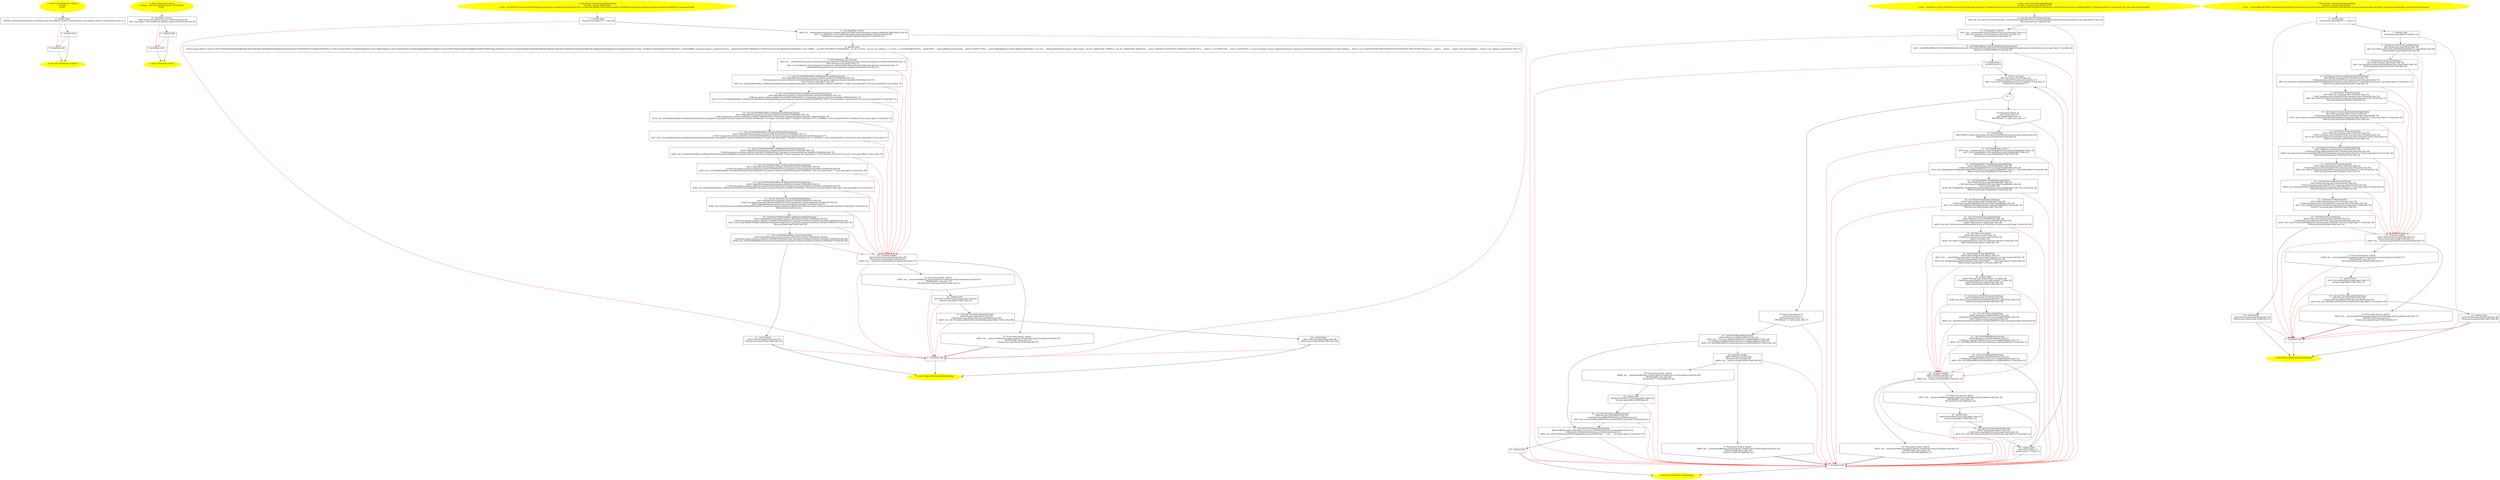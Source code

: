 /* @generated */
digraph cfg {
"com.dulishuo.usnews.UrlGetGrab.<clinit>():void.a5b696e4eabc749730a0bd87ab993ee8_1" [label="1: Start void UrlGetGrab.<clinit>()\nFormals: \nLocals:  \n  " color=yellow style=filled]
	

	 "com.dulishuo.usnews.UrlGetGrab.<clinit>():void.a5b696e4eabc749730a0bd87ab993ee8_1" -> "com.dulishuo.usnews.UrlGetGrab.<clinit>():void.a5b696e4eabc749730a0bd87ab993ee8_4" ;
"com.dulishuo.usnews.UrlGetGrab.<clinit>():void.a5b696e4eabc749730a0bd87ab993ee8_2" [label="2: Exit void UrlGetGrab.<clinit>() \n  " color=yellow style=filled]
	

"com.dulishuo.usnews.UrlGetGrab.<clinit>():void.a5b696e4eabc749730a0bd87ab993ee8_3" [label="3:  exceptions sink \n  " shape="box"]
	

	 "com.dulishuo.usnews.UrlGetGrab.<clinit>():void.a5b696e4eabc749730a0bd87ab993ee8_3" -> "com.dulishuo.usnews.UrlGetGrab.<clinit>():void.a5b696e4eabc749730a0bd87ab993ee8_2" ;
"com.dulishuo.usnews.UrlGetGrab.<clinit>():void.a5b696e4eabc749730a0bd87ab993ee8_4" [label="4:  method_body \n   *&#GB<>$com.dulishuo.usnews.UrlGetGrab.count:com.dulishuo.usnews.UrlGetGrab(root com.dulishuo.usnews.UrlGetGrab)=0 [line 21]\n " shape="box"]
	

	 "com.dulishuo.usnews.UrlGetGrab.<clinit>():void.a5b696e4eabc749730a0bd87ab993ee8_4" -> "com.dulishuo.usnews.UrlGetGrab.<clinit>():void.a5b696e4eabc749730a0bd87ab993ee8_5" ;
	 "com.dulishuo.usnews.UrlGetGrab.<clinit>():void.a5b696e4eabc749730a0bd87ab993ee8_4" -> "com.dulishuo.usnews.UrlGetGrab.<clinit>():void.a5b696e4eabc749730a0bd87ab993ee8_3" [color="red" ];
"com.dulishuo.usnews.UrlGetGrab.<clinit>():void.a5b696e4eabc749730a0bd87ab993ee8_5" [label="5:  method_body \n  " shape="box"]
	

	 "com.dulishuo.usnews.UrlGetGrab.<clinit>():void.a5b696e4eabc749730a0bd87ab993ee8_5" -> "com.dulishuo.usnews.UrlGetGrab.<clinit>():void.a5b696e4eabc749730a0bd87ab993ee8_2" ;
	 "com.dulishuo.usnews.UrlGetGrab.<clinit>():void.a5b696e4eabc749730a0bd87ab993ee8_5" -> "com.dulishuo.usnews.UrlGetGrab.<clinit>():void.a5b696e4eabc749730a0bd87ab993ee8_3" [color="red" ];
"com.dulishuo.usnews.UrlGetGrab.<init>().108326879fcefb691bc4e44fa502945e_1" [label="1: Start UrlGetGrab.<init>()\nFormals:  this:com.dulishuo.usnews.UrlGetGrab*\nLocals:  \n  " color=yellow style=filled]
	

	 "com.dulishuo.usnews.UrlGetGrab.<init>().108326879fcefb691bc4e44fa502945e_1" -> "com.dulishuo.usnews.UrlGetGrab.<init>().108326879fcefb691bc4e44fa502945e_4" ;
"com.dulishuo.usnews.UrlGetGrab.<init>().108326879fcefb691bc4e44fa502945e_2" [label="2: Exit UrlGetGrab.<init>() \n  " color=yellow style=filled]
	

"com.dulishuo.usnews.UrlGetGrab.<init>().108326879fcefb691bc4e44fa502945e_3" [label="3:  exceptions sink \n  " shape="box"]
	

	 "com.dulishuo.usnews.UrlGetGrab.<init>().108326879fcefb691bc4e44fa502945e_3" -> "com.dulishuo.usnews.UrlGetGrab.<init>().108326879fcefb691bc4e44fa502945e_2" ;
"com.dulishuo.usnews.UrlGetGrab.<init>().108326879fcefb691bc4e44fa502945e_4" [label="4:  Call Object.<init>() \n   n$0=*&this:com.dulishuo.usnews.UrlGetGrab* [line 20]\n  n$1=_fun_Object.<init>()(n$0:com.dulishuo.usnews.UrlGetGrab*) [line 20]\n " shape="box"]
	

	 "com.dulishuo.usnews.UrlGetGrab.<init>().108326879fcefb691bc4e44fa502945e_4" -> "com.dulishuo.usnews.UrlGetGrab.<init>().108326879fcefb691bc4e44fa502945e_5" ;
	 "com.dulishuo.usnews.UrlGetGrab.<init>().108326879fcefb691bc4e44fa502945e_4" -> "com.dulishuo.usnews.UrlGetGrab.<init>().108326879fcefb691bc4e44fa502945e_3" [color="red" ];
"com.dulishuo.usnews.UrlGetGrab.<init>().108326879fcefb691bc4e44fa502945e_5" [label="5:  method_body \n  " shape="box"]
	

	 "com.dulishuo.usnews.UrlGetGrab.<init>().108326879fcefb691bc4e44fa502945e_5" -> "com.dulishuo.usnews.UrlGetGrab.<init>().108326879fcefb691bc4e44fa502945e_2" ;
	 "com.dulishuo.usnews.UrlGetGrab.<init>().108326879fcefb691bc4e44fa502945e_5" -> "com.dulishuo.usnews.UrlGetGrab.<init>().108326879fcefb691bc4e44fa502945e_3" [color="red" ];
"com.dulishuo.usnews.UrlGetGrab.getHttp(java.lang.String):java.lang.String.936d6122d47b7777aff4d7548daa05a4_1" [label="1: Start String UrlGetGrab.getHttp(String)\nFormals:  url:java.lang.String*\nLocals:  CatchVar107:void $irvar0:void httpClient:org.apache.commons.httpclient.HttpClient* xx:java.lang.String* e:java.lang.Exception* getMethod:org.apache.commons.httpclient.methods.GetMethod* tt:java.lang.String* \n  " color=yellow style=filled]
	

	 "com.dulishuo.usnews.UrlGetGrab.getHttp(java.lang.String):java.lang.String.936d6122d47b7777aff4d7548daa05a4_1" -> "com.dulishuo.usnews.UrlGetGrab.getHttp(java.lang.String):java.lang.String.936d6122d47b7777aff4d7548daa05a4_4" ;
"com.dulishuo.usnews.UrlGetGrab.getHttp(java.lang.String):java.lang.String.936d6122d47b7777aff4d7548daa05a4_2" [label="2: Exit String UrlGetGrab.getHttp(String) \n  " color=yellow style=filled]
	

"com.dulishuo.usnews.UrlGetGrab.getHttp(java.lang.String):java.lang.String.936d6122d47b7777aff4d7548daa05a4_3" [label="3:  exceptions sink \n  " shape="box"]
	

	 "com.dulishuo.usnews.UrlGetGrab.getHttp(java.lang.String):java.lang.String.936d6122d47b7777aff4d7548daa05a4_3" -> "com.dulishuo.usnews.UrlGetGrab.getHttp(java.lang.String):java.lang.String.936d6122d47b7777aff4d7548daa05a4_2" ;
"com.dulishuo.usnews.UrlGetGrab.getHttp(java.lang.String):java.lang.String.936d6122d47b7777aff4d7548daa05a4_4" [label="4:  method_body \n   *&xx:java.lang.Object*=\"-1\" [line 68]\n " shape="box"]
	

	 "com.dulishuo.usnews.UrlGetGrab.getHttp(java.lang.String):java.lang.String.936d6122d47b7777aff4d7548daa05a4_4" -> "com.dulishuo.usnews.UrlGetGrab.getHttp(java.lang.String):java.lang.String.936d6122d47b7777aff4d7548daa05a4_5" ;
	 "com.dulishuo.usnews.UrlGetGrab.getHttp(java.lang.String):java.lang.String.936d6122d47b7777aff4d7548daa05a4_4" -> "com.dulishuo.usnews.UrlGetGrab.getHttp(java.lang.String):java.lang.String.936d6122d47b7777aff4d7548daa05a4_3" [color="red" ];
"com.dulishuo.usnews.UrlGetGrab.getHttp(java.lang.String):java.lang.String.936d6122d47b7777aff4d7548daa05a4_5" [label="5:  Call HttpClient.<init>() \n   n$0=_fun___new(sizeof(t=org.apache.commons.httpclient.HttpClient):org.apache.commons.httpclient.HttpClient*) [line 69]\n  n$1=_fun_HttpClient.<init>()(n$0:org.apache.commons.httpclient.HttpClient*) [line 69]\n  *&httpClient:org.apache.commons.httpclient.HttpClient*=n$0 [line 69]\n " shape="box"]
	

	 "com.dulishuo.usnews.UrlGetGrab.getHttp(java.lang.String):java.lang.String.936d6122d47b7777aff4d7548daa05a4_5" -> "com.dulishuo.usnews.UrlGetGrab.getHttp(java.lang.String):java.lang.String.936d6122d47b7777aff4d7548daa05a4_6" ;
	 "com.dulishuo.usnews.UrlGetGrab.getHttp(java.lang.String):java.lang.String.936d6122d47b7777aff4d7548daa05a4_5" -> "com.dulishuo.usnews.UrlGetGrab.getHttp(java.lang.String):java.lang.String.936d6122d47b7777aff4d7548daa05a4_3" [color="red" ];
"com.dulishuo.usnews.UrlGetGrab.getHttp(java.lang.String):java.lang.String.936d6122d47b7777aff4d7548daa05a4_6" [label="6:  method_body \n   *&tt:java.lang.Object*=\"auth=\\\\\\\"926U70ZZZ30m64qMaJX1IJKCfvJmO4S01aWgzXW7nhmK98cAQx2jK7JlfmNUOGxQscpDsT71h9Y4QVtytPtl7cmQOJ9GoTZ9LlNFxv1-CXTcLicvZaj2COeYEcs_cRCBa8n3ILqfhcXV_wFnly7akKSCFbKzyw4_jVq51wl6sO4tKxwb-rz0eZHuZAhRkguBPkb1t6uxa6kNu5-1mAULLSWFOZ8xFjVqiqhqFXv0JRRJxLW4d9e-0FPj6llT3Hgj.eNqrVkrLLCouic9LzE1VslJQck7MrMxU0lFQyklEEvXJTMxLB4lmpgC5RgYWxoYG5kBuSX52ah5IgaVZYrJBsrFBUmpqikmyRapFcrKJsbmZsUGaUaJpmnmSUi0AirUeeQ\\\\\\\"; tk=96ac0c30beed4c8e8cc437630f2a5f7b; c=2085190804; compstat=compstu; usnQuantCast=D; __gads=ID=24381f81148ef0b6:T=1439363530:S=ALNI_MbygNq4VzFdG9nrMLE_yO1d_V3M8A; __qca=P0-376455809-1439363544561; _vis_opt_s=1%7C; _vis_opt_test_cookie=1; s_cc=true; s_sq=%5B%5BB%5D%5D; __ybotb=9597; __ybotu=id8fvkxmwqln2c3w6g; __ybotv=1439367772921; __ybots=id8iepkpqb11hvo56k.0.id8iepko78go619lul.1; OX_sd=1; __ybotc=http%3A//ads-adswest.yldbt.com/m/; _trp_hit_11882/41456_728x90=5; _trp_hit_11882/41456_300x250=5; __utma=1.69014033.1439363543.1439363543.1439367785.2; __utmb=1.1.10.1439367785; __utmz=1.1439363543.1.1.utmcsr=colleges.usnews.rankingsandreviews.com|utmccn=(referral)|utmcmd=referral|utmcct=/best-colleges; __utmt=1; ki_t=1439363545567%3B1439363545567%3B1439367788518%3B1%3B2; ki_r=; __ybota=; __ybote=; __ybotz=; OX_plg=swf|shk|pm; __utmc=1; usn_colleges_interstitial=2\" [line 71]\n " shape="box"]
	

	 "com.dulishuo.usnews.UrlGetGrab.getHttp(java.lang.String):java.lang.String.936d6122d47b7777aff4d7548daa05a4_6" -> "com.dulishuo.usnews.UrlGetGrab.getHttp(java.lang.String):java.lang.String.936d6122d47b7777aff4d7548daa05a4_7" ;
	 "com.dulishuo.usnews.UrlGetGrab.getHttp(java.lang.String):java.lang.String.936d6122d47b7777aff4d7548daa05a4_6" -> "com.dulishuo.usnews.UrlGetGrab.getHttp(java.lang.String):java.lang.String.936d6122d47b7777aff4d7548daa05a4_24" [color="red" ];
"com.dulishuo.usnews.UrlGetGrab.getHttp(java.lang.String):java.lang.String.936d6122d47b7777aff4d7548daa05a4_7" [label="7:  Call GetMethod.<init>(String) \n   n$2=_fun___new(sizeof(t=org.apache.commons.httpclient.methods.GetMethod):org.apache.commons.httpclient.methods.GetMethod*) [line 72]\n  n$3=*&url:java.lang.String* [line 72]\n  n$4=_fun_GetMethod.<init>(String)(n$2:org.apache.commons.httpclient.methods.GetMethod*,n$3:java.lang.String*) [line 72]\n  *&getMethod:org.apache.commons.httpclient.methods.GetMethod*=n$2 [line 72]\n " shape="box"]
	

	 "com.dulishuo.usnews.UrlGetGrab.getHttp(java.lang.String):java.lang.String.936d6122d47b7777aff4d7548daa05a4_7" -> "com.dulishuo.usnews.UrlGetGrab.getHttp(java.lang.String):java.lang.String.936d6122d47b7777aff4d7548daa05a4_8" ;
	 "com.dulishuo.usnews.UrlGetGrab.getHttp(java.lang.String):java.lang.String.936d6122d47b7777aff4d7548daa05a4_7" -> "com.dulishuo.usnews.UrlGetGrab.getHttp(java.lang.String):java.lang.String.936d6122d47b7777aff4d7548daa05a4_24" [color="red" ];
"com.dulishuo.usnews.UrlGetGrab.getHttp(java.lang.String):java.lang.String.936d6122d47b7777aff4d7548daa05a4_8" [label="8:  Call void HttpMethodBase.setRequestHeader(String,String) \n   n$5=*&getMethod:org.apache.commons.httpclient.methods.GetMethod* [line 74]\n  _=*n$5:org.apache.commons.httpclient.methods.GetMethod*(root org.apache.commons.httpclient.methods.GetMethod) [line 74]\n  n$7=*&tt:java.lang.Object* [line 74]\n  n$8=_fun_void HttpMethodBase.setRequestHeader(String,String)(n$5:org.apache.commons.httpclient.methods.GetMethod*,\"cookie\":java.lang.Object*,n$7:java.lang.Object*) virtual [line 74]\n " shape="box"]
	

	 "com.dulishuo.usnews.UrlGetGrab.getHttp(java.lang.String):java.lang.String.936d6122d47b7777aff4d7548daa05a4_8" -> "com.dulishuo.usnews.UrlGetGrab.getHttp(java.lang.String):java.lang.String.936d6122d47b7777aff4d7548daa05a4_9" ;
	 "com.dulishuo.usnews.UrlGetGrab.getHttp(java.lang.String):java.lang.String.936d6122d47b7777aff4d7548daa05a4_8" -> "com.dulishuo.usnews.UrlGetGrab.getHttp(java.lang.String):java.lang.String.936d6122d47b7777aff4d7548daa05a4_24" [color="red" ];
"com.dulishuo.usnews.UrlGetGrab.getHttp(java.lang.String):java.lang.String.936d6122d47b7777aff4d7548daa05a4_9" [label="9:  Call void HttpMethodBase.setRequestHeader(String,String) \n   n$9=*&getMethod:org.apache.commons.httpclient.methods.GetMethod* [line 75]\n  _=*n$9:org.apache.commons.httpclient.methods.GetMethod*(root org.apache.commons.httpclient.methods.GetMethod) [line 75]\n  n$11=_fun_void HttpMethodBase.setRequestHeader(String,String)(n$9:org.apache.commons.httpclient.methods.GetMethod*,\"Host\":java.lang.Object*,\"premium.usnews.com\":java.lang.Object*) virtual [line 75]\n " shape="box"]
	

	 "com.dulishuo.usnews.UrlGetGrab.getHttp(java.lang.String):java.lang.String.936d6122d47b7777aff4d7548daa05a4_9" -> "com.dulishuo.usnews.UrlGetGrab.getHttp(java.lang.String):java.lang.String.936d6122d47b7777aff4d7548daa05a4_10" ;
	 "com.dulishuo.usnews.UrlGetGrab.getHttp(java.lang.String):java.lang.String.936d6122d47b7777aff4d7548daa05a4_9" -> "com.dulishuo.usnews.UrlGetGrab.getHttp(java.lang.String):java.lang.String.936d6122d47b7777aff4d7548daa05a4_24" [color="red" ];
"com.dulishuo.usnews.UrlGetGrab.getHttp(java.lang.String):java.lang.String.936d6122d47b7777aff4d7548daa05a4_10" [label="10:  Call void HttpMethodBase.setRequestHeader(String,String) \n   n$12=*&getMethod:org.apache.commons.httpclient.methods.GetMethod* [line 76]\n  _=*n$12:org.apache.commons.httpclient.methods.GetMethod*(root org.apache.commons.httpclient.methods.GetMethod) [line 76]\n  n$14=_fun_void HttpMethodBase.setRequestHeader(String,String)(n$12:org.apache.commons.httpclient.methods.GetMethod*,\"User-Agent\":java.lang.Object*,\"Mozilla/5.0 (Windows NT 6.3; WOW64; rv:39.0) Gecko/20100101 Firefox/39.0\":java.lang.Object*) virtual [line 76]\n " shape="box"]
	

	 "com.dulishuo.usnews.UrlGetGrab.getHttp(java.lang.String):java.lang.String.936d6122d47b7777aff4d7548daa05a4_10" -> "com.dulishuo.usnews.UrlGetGrab.getHttp(java.lang.String):java.lang.String.936d6122d47b7777aff4d7548daa05a4_11" ;
	 "com.dulishuo.usnews.UrlGetGrab.getHttp(java.lang.String):java.lang.String.936d6122d47b7777aff4d7548daa05a4_10" -> "com.dulishuo.usnews.UrlGetGrab.getHttp(java.lang.String):java.lang.String.936d6122d47b7777aff4d7548daa05a4_24" [color="red" ];
"com.dulishuo.usnews.UrlGetGrab.getHttp(java.lang.String):java.lang.String.936d6122d47b7777aff4d7548daa05a4_11" [label="11:  Call void HttpMethodBase.setRequestHeader(String,String) \n   n$15=*&getMethod:org.apache.commons.httpclient.methods.GetMethod* [line 77]\n  _=*n$15:org.apache.commons.httpclient.methods.GetMethod*(root org.apache.commons.httpclient.methods.GetMethod) [line 77]\n  n$17=_fun_void HttpMethodBase.setRequestHeader(String,String)(n$15:org.apache.commons.httpclient.methods.GetMethod*,\"Accept\":java.lang.Object*,\"Mozilla/5.0 (Windows NT 6.3; WOW64; rv:39.0) Gecko/20100101 Firefox/39.0\":java.lang.Object*) virtual [line 77]\n " shape="box"]
	

	 "com.dulishuo.usnews.UrlGetGrab.getHttp(java.lang.String):java.lang.String.936d6122d47b7777aff4d7548daa05a4_11" -> "com.dulishuo.usnews.UrlGetGrab.getHttp(java.lang.String):java.lang.String.936d6122d47b7777aff4d7548daa05a4_12" ;
	 "com.dulishuo.usnews.UrlGetGrab.getHttp(java.lang.String):java.lang.String.936d6122d47b7777aff4d7548daa05a4_11" -> "com.dulishuo.usnews.UrlGetGrab.getHttp(java.lang.String):java.lang.String.936d6122d47b7777aff4d7548daa05a4_24" [color="red" ];
"com.dulishuo.usnews.UrlGetGrab.getHttp(java.lang.String):java.lang.String.936d6122d47b7777aff4d7548daa05a4_12" [label="12:  Call void HttpMethodBase.setRequestHeader(String,String) \n   n$18=*&getMethod:org.apache.commons.httpclient.methods.GetMethod* [line 78]\n  _=*n$18:org.apache.commons.httpclient.methods.GetMethod*(root org.apache.commons.httpclient.methods.GetMethod) [line 78]\n  n$20=_fun_void HttpMethodBase.setRequestHeader(String,String)(n$18:org.apache.commons.httpclient.methods.GetMethod*,\"Accept-Language\":java.lang.Object*,\"zh-CN,zh;q=0.8,en-US;q=0.5,en;q=0.3\":java.lang.Object*) virtual [line 78]\n " shape="box"]
	

	 "com.dulishuo.usnews.UrlGetGrab.getHttp(java.lang.String):java.lang.String.936d6122d47b7777aff4d7548daa05a4_12" -> "com.dulishuo.usnews.UrlGetGrab.getHttp(java.lang.String):java.lang.String.936d6122d47b7777aff4d7548daa05a4_13" ;
	 "com.dulishuo.usnews.UrlGetGrab.getHttp(java.lang.String):java.lang.String.936d6122d47b7777aff4d7548daa05a4_12" -> "com.dulishuo.usnews.UrlGetGrab.getHttp(java.lang.String):java.lang.String.936d6122d47b7777aff4d7548daa05a4_24" [color="red" ];
"com.dulishuo.usnews.UrlGetGrab.getHttp(java.lang.String):java.lang.String.936d6122d47b7777aff4d7548daa05a4_13" [label="13:  Call void HttpMethodBase.setRequestHeader(String,String) \n   n$21=*&getMethod:org.apache.commons.httpclient.methods.GetMethod* [line 80]\n  _=*n$21:org.apache.commons.httpclient.methods.GetMethod*(root org.apache.commons.httpclient.methods.GetMethod) [line 80]\n  n$23=_fun_void HttpMethodBase.setRequestHeader(String,String)(n$21:org.apache.commons.httpclient.methods.GetMethod*,\"DNT\":java.lang.Object*,\"1\":java.lang.Object*) virtual [line 80]\n " shape="box"]
	

	 "com.dulishuo.usnews.UrlGetGrab.getHttp(java.lang.String):java.lang.String.936d6122d47b7777aff4d7548daa05a4_13" -> "com.dulishuo.usnews.UrlGetGrab.getHttp(java.lang.String):java.lang.String.936d6122d47b7777aff4d7548daa05a4_14" ;
	 "com.dulishuo.usnews.UrlGetGrab.getHttp(java.lang.String):java.lang.String.936d6122d47b7777aff4d7548daa05a4_13" -> "com.dulishuo.usnews.UrlGetGrab.getHttp(java.lang.String):java.lang.String.936d6122d47b7777aff4d7548daa05a4_24" [color="red" ];
"com.dulishuo.usnews.UrlGetGrab.getHttp(java.lang.String):java.lang.String.936d6122d47b7777aff4d7548daa05a4_14" [label="14:  Call void HttpMethodBase.setRequestHeader(String,String) \n   n$24=*&getMethod:org.apache.commons.httpclient.methods.GetMethod* [line 81]\n  _=*n$24:org.apache.commons.httpclient.methods.GetMethod*(root org.apache.commons.httpclient.methods.GetMethod) [line 81]\n  n$26=_fun_void HttpMethodBase.setRequestHeader(String,String)(n$24:org.apache.commons.httpclient.methods.GetMethod*,\"Connection\":java.lang.Object*,\"keep-alive\":java.lang.Object*) virtual [line 81]\n " shape="box"]
	

	 "com.dulishuo.usnews.UrlGetGrab.getHttp(java.lang.String):java.lang.String.936d6122d47b7777aff4d7548daa05a4_14" -> "com.dulishuo.usnews.UrlGetGrab.getHttp(java.lang.String):java.lang.String.936d6122d47b7777aff4d7548daa05a4_15" ;
	 "com.dulishuo.usnews.UrlGetGrab.getHttp(java.lang.String):java.lang.String.936d6122d47b7777aff4d7548daa05a4_14" -> "com.dulishuo.usnews.UrlGetGrab.getHttp(java.lang.String):java.lang.String.936d6122d47b7777aff4d7548daa05a4_24" [color="red" ];
"com.dulishuo.usnews.UrlGetGrab.getHttp(java.lang.String):java.lang.String.936d6122d47b7777aff4d7548daa05a4_15" [label="15:  Call int HttpClient.executeMethod(HttpMethod) \n   n$27=*&httpClient:org.apache.commons.httpclient.HttpClient* [line 83]\n  _=*n$27:org.apache.commons.httpclient.HttpClient*(root org.apache.commons.httpclient.HttpClient) [line 83]\n  n$29=*&getMethod:org.apache.commons.httpclient.methods.GetMethod* [line 83]\n  n$30=_fun_int HttpClient.executeMethod(HttpMethod)(n$27:org.apache.commons.httpclient.HttpClient*,n$29:org.apache.commons.httpclient.methods.GetMethod*) virtual [line 83]\n  *&$irvar0:int=n$30 [line 83]\n " shape="box"]
	

	 "com.dulishuo.usnews.UrlGetGrab.getHttp(java.lang.String):java.lang.String.936d6122d47b7777aff4d7548daa05a4_15" -> "com.dulishuo.usnews.UrlGetGrab.getHttp(java.lang.String):java.lang.String.936d6122d47b7777aff4d7548daa05a4_16" ;
	 "com.dulishuo.usnews.UrlGetGrab.getHttp(java.lang.String):java.lang.String.936d6122d47b7777aff4d7548daa05a4_15" -> "com.dulishuo.usnews.UrlGetGrab.getHttp(java.lang.String):java.lang.String.936d6122d47b7777aff4d7548daa05a4_24" [color="red" ];
"com.dulishuo.usnews.UrlGetGrab.getHttp(java.lang.String):java.lang.String.936d6122d47b7777aff4d7548daa05a4_16" [label="16:  Call String HttpMethodBase.getResponseBodyAsString() \n   n$31=*&getMethod:org.apache.commons.httpclient.methods.GetMethod* [line 84]\n  _=*n$31:org.apache.commons.httpclient.methods.GetMethod*(root org.apache.commons.httpclient.methods.GetMethod) [line 84]\n  n$33=_fun_String HttpMethodBase.getResponseBodyAsString()(n$31:org.apache.commons.httpclient.methods.GetMethod*) virtual [line 84]\n  *&xx:java.lang.String*=n$33 [line 84]\n " shape="box"]
	

	 "com.dulishuo.usnews.UrlGetGrab.getHttp(java.lang.String):java.lang.String.936d6122d47b7777aff4d7548daa05a4_16" -> "com.dulishuo.usnews.UrlGetGrab.getHttp(java.lang.String):java.lang.String.936d6122d47b7777aff4d7548daa05a4_17" ;
	 "com.dulishuo.usnews.UrlGetGrab.getHttp(java.lang.String):java.lang.String.936d6122d47b7777aff4d7548daa05a4_16" -> "com.dulishuo.usnews.UrlGetGrab.getHttp(java.lang.String):java.lang.String.936d6122d47b7777aff4d7548daa05a4_24" [color="red" ];
"com.dulishuo.usnews.UrlGetGrab.getHttp(java.lang.String):java.lang.String.936d6122d47b7777aff4d7548daa05a4_17" [label="17:  Call void HttpMethodBase.releaseConnection() \n   n$34=*&getMethod:org.apache.commons.httpclient.methods.GetMethod* [line 86]\n  _=*n$34:org.apache.commons.httpclient.methods.GetMethod*(root org.apache.commons.httpclient.methods.GetMethod) [line 86]\n  n$36=_fun_void HttpMethodBase.releaseConnection()(n$34:org.apache.commons.httpclient.methods.GetMethod*) virtual [line 86]\n " shape="box"]
	

	 "com.dulishuo.usnews.UrlGetGrab.getHttp(java.lang.String):java.lang.String.936d6122d47b7777aff4d7548daa05a4_17" -> "com.dulishuo.usnews.UrlGetGrab.getHttp(java.lang.String):java.lang.String.936d6122d47b7777aff4d7548daa05a4_21" ;
	 "com.dulishuo.usnews.UrlGetGrab.getHttp(java.lang.String):java.lang.String.936d6122d47b7777aff4d7548daa05a4_17" -> "com.dulishuo.usnews.UrlGetGrab.getHttp(java.lang.String):java.lang.String.936d6122d47b7777aff4d7548daa05a4_24" [color="red" ];
"com.dulishuo.usnews.UrlGetGrab.getHttp(java.lang.String):java.lang.String.936d6122d47b7777aff4d7548daa05a4_18" [label="18:  method_body \n   n$37=*&CatchVar107:java.lang.Object* [line 87]\n  *&e:java.lang.Object*=n$37 [line 87]\n " shape="box"]
	

	 "com.dulishuo.usnews.UrlGetGrab.getHttp(java.lang.String):java.lang.String.936d6122d47b7777aff4d7548daa05a4_18" -> "com.dulishuo.usnews.UrlGetGrab.getHttp(java.lang.String):java.lang.String.936d6122d47b7777aff4d7548daa05a4_19" ;
	 "com.dulishuo.usnews.UrlGetGrab.getHttp(java.lang.String):java.lang.String.936d6122d47b7777aff4d7548daa05a4_18" -> "com.dulishuo.usnews.UrlGetGrab.getHttp(java.lang.String):java.lang.String.936d6122d47b7777aff4d7548daa05a4_3" [color="red" ];
"com.dulishuo.usnews.UrlGetGrab.getHttp(java.lang.String):java.lang.String.936d6122d47b7777aff4d7548daa05a4_19" [label="19:  Call void Throwable.printStackTrace() \n   n$38=*&e:java.lang.Object* [line 88]\n  _=*n$38:java.lang.Object*(root java.lang.Object) [line 88]\n  n$40=_fun_void Throwable.printStackTrace()(n$38:java.lang.Object*) virtual [line 88]\n " shape="box"]
	

	 "com.dulishuo.usnews.UrlGetGrab.getHttp(java.lang.String):java.lang.String.936d6122d47b7777aff4d7548daa05a4_19" -> "com.dulishuo.usnews.UrlGetGrab.getHttp(java.lang.String):java.lang.String.936d6122d47b7777aff4d7548daa05a4_20" ;
	 "com.dulishuo.usnews.UrlGetGrab.getHttp(java.lang.String):java.lang.String.936d6122d47b7777aff4d7548daa05a4_19" -> "com.dulishuo.usnews.UrlGetGrab.getHttp(java.lang.String):java.lang.String.936d6122d47b7777aff4d7548daa05a4_3" [color="red" ];
"com.dulishuo.usnews.UrlGetGrab.getHttp(java.lang.String):java.lang.String.936d6122d47b7777aff4d7548daa05a4_20" [label="20:  method_body \n   n$41=*&xx:java.lang.String* [line 89]\n  *&return:java.lang.String*=n$41 [line 89]\n " shape="box"]
	

	 "com.dulishuo.usnews.UrlGetGrab.getHttp(java.lang.String):java.lang.String.936d6122d47b7777aff4d7548daa05a4_20" -> "com.dulishuo.usnews.UrlGetGrab.getHttp(java.lang.String):java.lang.String.936d6122d47b7777aff4d7548daa05a4_2" ;
	 "com.dulishuo.usnews.UrlGetGrab.getHttp(java.lang.String):java.lang.String.936d6122d47b7777aff4d7548daa05a4_20" -> "com.dulishuo.usnews.UrlGetGrab.getHttp(java.lang.String):java.lang.String.936d6122d47b7777aff4d7548daa05a4_3" [color="red" ];
"com.dulishuo.usnews.UrlGetGrab.getHttp(java.lang.String):java.lang.String.936d6122d47b7777aff4d7548daa05a4_21" [label="21:  method_body \n   n$42=*&xx:java.lang.String* [line 93]\n  *&return:java.lang.String*=n$42 [line 93]\n " shape="box"]
	

	 "com.dulishuo.usnews.UrlGetGrab.getHttp(java.lang.String):java.lang.String.936d6122d47b7777aff4d7548daa05a4_21" -> "com.dulishuo.usnews.UrlGetGrab.getHttp(java.lang.String):java.lang.String.936d6122d47b7777aff4d7548daa05a4_2" ;
	 "com.dulishuo.usnews.UrlGetGrab.getHttp(java.lang.String):java.lang.String.936d6122d47b7777aff4d7548daa05a4_21" -> "com.dulishuo.usnews.UrlGetGrab.getHttp(java.lang.String):java.lang.String.936d6122d47b7777aff4d7548daa05a4_3" [color="red" ];
"com.dulishuo.usnews.UrlGetGrab.getHttp(java.lang.String):java.lang.String.936d6122d47b7777aff4d7548daa05a4_22" [label="22: Prune (true branch, switch) \n   n$45=_fun___instanceof(n$44:java.lang.Exception*,sizeof(t=java.lang.Exception):void) [line 87]\n  PRUNE(n$45, true); [line 87]\n  *&CatchVar107:java.lang.String*=n$44 [line 87]\n " shape="invhouse"]
	

	 "com.dulishuo.usnews.UrlGetGrab.getHttp(java.lang.String):java.lang.String.936d6122d47b7777aff4d7548daa05a4_22" -> "com.dulishuo.usnews.UrlGetGrab.getHttp(java.lang.String):java.lang.String.936d6122d47b7777aff4d7548daa05a4_18" ;
	 "com.dulishuo.usnews.UrlGetGrab.getHttp(java.lang.String):java.lang.String.936d6122d47b7777aff4d7548daa05a4_22" -> "com.dulishuo.usnews.UrlGetGrab.getHttp(java.lang.String):java.lang.String.936d6122d47b7777aff4d7548daa05a4_3" [color="red" ];
"com.dulishuo.usnews.UrlGetGrab.getHttp(java.lang.String):java.lang.String.936d6122d47b7777aff4d7548daa05a4_23" [label="23: Prune (false branch, switch) \n   n$45=_fun___instanceof(n$44:java.lang.Exception*,sizeof(t=java.lang.Exception):void) [line 87]\n  PRUNE(!n$45, false); [line 87]\n  *&return:java.lang.String*=EXN n$44 [line 87]\n " shape="invhouse"]
	

	 "com.dulishuo.usnews.UrlGetGrab.getHttp(java.lang.String):java.lang.String.936d6122d47b7777aff4d7548daa05a4_23" -> "com.dulishuo.usnews.UrlGetGrab.getHttp(java.lang.String):java.lang.String.936d6122d47b7777aff4d7548daa05a4_3" ;
	 "com.dulishuo.usnews.UrlGetGrab.getHttp(java.lang.String):java.lang.String.936d6122d47b7777aff4d7548daa05a4_23" -> "com.dulishuo.usnews.UrlGetGrab.getHttp(java.lang.String):java.lang.String.936d6122d47b7777aff4d7548daa05a4_3" [color="red" ];
"com.dulishuo.usnews.UrlGetGrab.getHttp(java.lang.String):java.lang.String.936d6122d47b7777aff4d7548daa05a4_24" [label="24:  exception handler \n   n$43=*&return:java.lang.String* [line 87]\n  *&return:java.lang.String*=null [line 87]\n  n$44=_fun___unwrap_exception(n$43:java.lang.String*) [line 87]\n " shape="box"]
	

	 "com.dulishuo.usnews.UrlGetGrab.getHttp(java.lang.String):java.lang.String.936d6122d47b7777aff4d7548daa05a4_24" -> "com.dulishuo.usnews.UrlGetGrab.getHttp(java.lang.String):java.lang.String.936d6122d47b7777aff4d7548daa05a4_22" ;
	 "com.dulishuo.usnews.UrlGetGrab.getHttp(java.lang.String):java.lang.String.936d6122d47b7777aff4d7548daa05a4_24" -> "com.dulishuo.usnews.UrlGetGrab.getHttp(java.lang.String):java.lang.String.936d6122d47b7777aff4d7548daa05a4_23" ;
	 "com.dulishuo.usnews.UrlGetGrab.getHttp(java.lang.String):java.lang.String.936d6122d47b7777aff4d7548daa05a4_24" -> "com.dulishuo.usnews.UrlGetGrab.getHttp(java.lang.String):java.lang.String.936d6122d47b7777aff4d7548daa05a4_3" [color="red" ];
"com.dulishuo.usnews.UrlGetGrab.main(java.lang.String[]):void.bc09f848ef61b52f5ef041a8aa279df7_1" [label="1: Start void UrlGetGrab.main(String[])\nFormals:  args:java.lang.String*[_*_](*)\nLocals:  CatchVar117:void CatchVar97:void $irvar9:void $irvar8:void $irvar7:void $irvar6:void $irvar5:void $irvar4:void $irvar3:void $irvar2:void $irvar1:void $irvar0:void bw:java.io.BufferedWriter* urllist:java.util.List* stc:java.util.List* i:int e:java.lang.Exception* \n  " color=yellow style=filled]
	

	 "com.dulishuo.usnews.UrlGetGrab.main(java.lang.String[]):void.bc09f848ef61b52f5ef041a8aa279df7_1" -> "com.dulishuo.usnews.UrlGetGrab.main(java.lang.String[]):void.bc09f848ef61b52f5ef041a8aa279df7_4" ;
"com.dulishuo.usnews.UrlGetGrab.main(java.lang.String[]):void.bc09f848ef61b52f5ef041a8aa279df7_2" [label="2: Exit void UrlGetGrab.main(String[]) \n  " color=yellow style=filled]
	

"com.dulishuo.usnews.UrlGetGrab.main(java.lang.String[]):void.bc09f848ef61b52f5ef041a8aa279df7_3" [label="3:  exceptions sink \n  " shape="box"]
	

	 "com.dulishuo.usnews.UrlGetGrab.main(java.lang.String[]):void.bc09f848ef61b52f5ef041a8aa279df7_3" -> "com.dulishuo.usnews.UrlGetGrab.main(java.lang.String[]):void.bc09f848ef61b52f5ef041a8aa279df7_2" ;
"com.dulishuo.usnews.UrlGetGrab.main(java.lang.String[]):void.bc09f848ef61b52f5ef041a8aa279df7_4" [label="4:  Call List FileUtil.FileToList(String) \n   n$0=_fun_List FileUtil.FileToList(String)(\"C:/Users/\\\\229\\\\188\\\\186\\\\232\\\\131\\\\156/Desktop/dataCrawler/usnews/schoolurl.txt\":java.lang.Object*) [line 24]\n  *&stc:java.util.List*=n$0 [line 24]\n " shape="box"]
	

	 "com.dulishuo.usnews.UrlGetGrab.main(java.lang.String[]):void.bc09f848ef61b52f5ef041a8aa279df7_4" -> "com.dulishuo.usnews.UrlGetGrab.main(java.lang.String[]):void.bc09f848ef61b52f5ef041a8aa279df7_5" ;
	 "com.dulishuo.usnews.UrlGetGrab.main(java.lang.String[]):void.bc09f848ef61b52f5ef041a8aa279df7_4" -> "com.dulishuo.usnews.UrlGetGrab.main(java.lang.String[]):void.bc09f848ef61b52f5ef041a8aa279df7_3" [color="red" ];
"com.dulishuo.usnews.UrlGetGrab.main(java.lang.String[]):void.bc09f848ef61b52f5ef041a8aa279df7_5" [label="5:  Call ArrayList.<init>() \n   n$1=_fun___new(sizeof(t=java.util.ArrayList):java.util.ArrayList*) [line 25]\n  n$2=_fun_ArrayList.<init>()(n$1:java.util.ArrayList*) [line 25]\n  *&urllist:java.util.ArrayList*=n$1 [line 25]\n " shape="box"]
	

	 "com.dulishuo.usnews.UrlGetGrab.main(java.lang.String[]):void.bc09f848ef61b52f5ef041a8aa279df7_5" -> "com.dulishuo.usnews.UrlGetGrab.main(java.lang.String[]):void.bc09f848ef61b52f5ef041a8aa279df7_6" ;
	 "com.dulishuo.usnews.UrlGetGrab.main(java.lang.String[]):void.bc09f848ef61b52f5ef041a8aa279df7_5" -> "com.dulishuo.usnews.UrlGetGrab.main(java.lang.String[]):void.bc09f848ef61b52f5ef041a8aa279df7_3" [color="red" ];
"com.dulishuo.usnews.UrlGetGrab.main(java.lang.String[]):void.bc09f848ef61b52f5ef041a8aa279df7_6" [label="6:  Call BufferedWriter FileUtil.FileWriter(String,boolean) \n   n$3=_fun_BufferedWriter FileUtil.FileWriter(String,boolean)(\"C:/Users/\\\\229\\\\188\\\\186\\\\232\\\\131\\\\156/Desktop/dataCrawler/usnews/schoolurl22.txt\":java.lang.Object*,1:int) [line 26]\n  *&bw:java.io.BufferedWriter*=n$3 [line 26]\n " shape="box"]
	

	 "com.dulishuo.usnews.UrlGetGrab.main(java.lang.String[]):void.bc09f848ef61b52f5ef041a8aa279df7_6" -> "com.dulishuo.usnews.UrlGetGrab.main(java.lang.String[]):void.bc09f848ef61b52f5ef041a8aa279df7_7" ;
	 "com.dulishuo.usnews.UrlGetGrab.main(java.lang.String[]):void.bc09f848ef61b52f5ef041a8aa279df7_6" -> "com.dulishuo.usnews.UrlGetGrab.main(java.lang.String[]):void.bc09f848ef61b52f5ef041a8aa279df7_3" [color="red" ];
"com.dulishuo.usnews.UrlGetGrab.main(java.lang.String[]):void.bc09f848ef61b52f5ef041a8aa279df7_7" [label="7:  method_body \n   *&i:int=0 [line 27]\n " shape="box"]
	

	 "com.dulishuo.usnews.UrlGetGrab.main(java.lang.String[]):void.bc09f848ef61b52f5ef041a8aa279df7_7" -> "com.dulishuo.usnews.UrlGetGrab.main(java.lang.String[]):void.bc09f848ef61b52f5ef041a8aa279df7_8" ;
	 "com.dulishuo.usnews.UrlGetGrab.main(java.lang.String[]):void.bc09f848ef61b52f5ef041a8aa279df7_7" -> "com.dulishuo.usnews.UrlGetGrab.main(java.lang.String[]):void.bc09f848ef61b52f5ef041a8aa279df7_3" [color="red" ];
"com.dulishuo.usnews.UrlGetGrab.main(java.lang.String[]):void.bc09f848ef61b52f5ef041a8aa279df7_8" [label="8:  Call int List.size() \n   n$4=*&stc:java.util.List* [line 27]\n  _=*n$4:java.util.List*(root java.util.List) [line 27]\n  n$6=_fun_int List.size()(n$4:java.util.List*) interface virtual [line 27]\n  *&$irvar0:int=n$6 [line 27]\n " shape="box"]
	

	 "com.dulishuo.usnews.UrlGetGrab.main(java.lang.String[]):void.bc09f848ef61b52f5ef041a8aa279df7_8" -> "com.dulishuo.usnews.UrlGetGrab.main(java.lang.String[]):void.bc09f848ef61b52f5ef041a8aa279df7_11" ;
	 "com.dulishuo.usnews.UrlGetGrab.main(java.lang.String[]):void.bc09f848ef61b52f5ef041a8aa279df7_8" -> "com.dulishuo.usnews.UrlGetGrab.main(java.lang.String[]):void.bc09f848ef61b52f5ef041a8aa279df7_3" [color="red" ];
"com.dulishuo.usnews.UrlGetGrab.main(java.lang.String[]):void.bc09f848ef61b52f5ef041a8aa279df7_9" [label="9: Prune (true branch, if) \n   n$7=*&i:int [line 27]\n  n$8=*&$irvar0:int [line 27]\n  PRUNE(!(n$7 >= n$8), true); [line 27]\n " shape="invhouse"]
	

	 "com.dulishuo.usnews.UrlGetGrab.main(java.lang.String[]):void.bc09f848ef61b52f5ef041a8aa279df7_9" -> "com.dulishuo.usnews.UrlGetGrab.main(java.lang.String[]):void.bc09f848ef61b52f5ef041a8aa279df7_12" ;
	 "com.dulishuo.usnews.UrlGetGrab.main(java.lang.String[]):void.bc09f848ef61b52f5ef041a8aa279df7_9" -> "com.dulishuo.usnews.UrlGetGrab.main(java.lang.String[]):void.bc09f848ef61b52f5ef041a8aa279df7_3" [color="red" ];
"com.dulishuo.usnews.UrlGetGrab.main(java.lang.String[]):void.bc09f848ef61b52f5ef041a8aa279df7_10" [label="10: Prune (false branch, if) \n   n$7=*&i:int [line 27]\n  n$8=*&$irvar0:int [line 27]\n  PRUNE((n$7 >= n$8), false); [line 27]\n " shape="invhouse"]
	

	 "com.dulishuo.usnews.UrlGetGrab.main(java.lang.String[]):void.bc09f848ef61b52f5ef041a8aa279df7_10" -> "com.dulishuo.usnews.UrlGetGrab.main(java.lang.String[]):void.bc09f848ef61b52f5ef041a8aa279df7_28" ;
	 "com.dulishuo.usnews.UrlGetGrab.main(java.lang.String[]):void.bc09f848ef61b52f5ef041a8aa279df7_10" -> "com.dulishuo.usnews.UrlGetGrab.main(java.lang.String[]):void.bc09f848ef61b52f5ef041a8aa279df7_3" [color="red" ];
"com.dulishuo.usnews.UrlGetGrab.main(java.lang.String[]):void.bc09f848ef61b52f5ef041a8aa279df7_11" [label="11: + \n  " ]
	

	 "com.dulishuo.usnews.UrlGetGrab.main(java.lang.String[]):void.bc09f848ef61b52f5ef041a8aa279df7_11" -> "com.dulishuo.usnews.UrlGetGrab.main(java.lang.String[]):void.bc09f848ef61b52f5ef041a8aa279df7_9" ;
	 "com.dulishuo.usnews.UrlGetGrab.main(java.lang.String[]):void.bc09f848ef61b52f5ef041a8aa279df7_11" -> "com.dulishuo.usnews.UrlGetGrab.main(java.lang.String[]):void.bc09f848ef61b52f5ef041a8aa279df7_10" ;
"com.dulishuo.usnews.UrlGetGrab.main(java.lang.String[]):void.bc09f848ef61b52f5ef041a8aa279df7_12" [label="12:  method_body \n   n$9=*&#GB<>$java.lang.System.out:java.io.PrintStream*(root java.lang.System) [line 28]\n  *&$irvar1:java.io.PrintStream*=n$9 [line 28]\n " shape="box"]
	

	 "com.dulishuo.usnews.UrlGetGrab.main(java.lang.String[]):void.bc09f848ef61b52f5ef041a8aa279df7_12" -> "com.dulishuo.usnews.UrlGetGrab.main(java.lang.String[]):void.bc09f848ef61b52f5ef041a8aa279df7_13" ;
	 "com.dulishuo.usnews.UrlGetGrab.main(java.lang.String[]):void.bc09f848ef61b52f5ef041a8aa279df7_12" -> "com.dulishuo.usnews.UrlGetGrab.main(java.lang.String[]):void.bc09f848ef61b52f5ef041a8aa279df7_3" [color="red" ];
"com.dulishuo.usnews.UrlGetGrab.main(java.lang.String[]):void.bc09f848ef61b52f5ef041a8aa279df7_13" [label="13:  Call StringBuilder.<init>() \n   n$10=_fun___new(sizeof(t=java.lang.StringBuilder):java.lang.StringBuilder*) [line 28]\n  n$11=_fun_StringBuilder.<init>()(n$10:java.lang.StringBuilder*) [line 28]\n  *&$irvar2:java.lang.StringBuilder*=n$10 [line 28]\n " shape="box"]
	

	 "com.dulishuo.usnews.UrlGetGrab.main(java.lang.String[]):void.bc09f848ef61b52f5ef041a8aa279df7_13" -> "com.dulishuo.usnews.UrlGetGrab.main(java.lang.String[]):void.bc09f848ef61b52f5ef041a8aa279df7_14" ;
	 "com.dulishuo.usnews.UrlGetGrab.main(java.lang.String[]):void.bc09f848ef61b52f5ef041a8aa279df7_13" -> "com.dulishuo.usnews.UrlGetGrab.main(java.lang.String[]):void.bc09f848ef61b52f5ef041a8aa279df7_3" [color="red" ];
"com.dulishuo.usnews.UrlGetGrab.main(java.lang.String[]):void.bc09f848ef61b52f5ef041a8aa279df7_14" [label="14:  Call StringBuilder StringBuilder.append(String) \n   n$12=*&$irvar2:java.lang.StringBuilder* [line 28]\n  _=*n$12:java.lang.StringBuilder*(root java.lang.StringBuilder) [line 28]\n  n$14=_fun_StringBuilder StringBuilder.append(String)(n$12:java.lang.StringBuilder*,\"process__\":java.lang.Object*) virtual [line 28]\n  *&$irvar3:java.lang.StringBuilder*=n$14 [line 28]\n " shape="box"]
	

	 "com.dulishuo.usnews.UrlGetGrab.main(java.lang.String[]):void.bc09f848ef61b52f5ef041a8aa279df7_14" -> "com.dulishuo.usnews.UrlGetGrab.main(java.lang.String[]):void.bc09f848ef61b52f5ef041a8aa279df7_15" ;
	 "com.dulishuo.usnews.UrlGetGrab.main(java.lang.String[]):void.bc09f848ef61b52f5ef041a8aa279df7_14" -> "com.dulishuo.usnews.UrlGetGrab.main(java.lang.String[]):void.bc09f848ef61b52f5ef041a8aa279df7_3" [color="red" ];
"com.dulishuo.usnews.UrlGetGrab.main(java.lang.String[]):void.bc09f848ef61b52f5ef041a8aa279df7_15" [label="15:  Call StringBuilder StringBuilder.append(int) \n   n$15=*&$irvar3:java.lang.StringBuilder* [line 28]\n  _=*n$15:java.lang.StringBuilder*(root java.lang.StringBuilder) [line 28]\n  n$17=*&i:int [line 28]\n  n$18=_fun_StringBuilder StringBuilder.append(int)(n$15:java.lang.StringBuilder*,n$17:int) virtual [line 28]\n  *&$irvar4:java.lang.StringBuilder*=n$18 [line 28]\n " shape="box"]
	

	 "com.dulishuo.usnews.UrlGetGrab.main(java.lang.String[]):void.bc09f848ef61b52f5ef041a8aa279df7_15" -> "com.dulishuo.usnews.UrlGetGrab.main(java.lang.String[]):void.bc09f848ef61b52f5ef041a8aa279df7_16" ;
	 "com.dulishuo.usnews.UrlGetGrab.main(java.lang.String[]):void.bc09f848ef61b52f5ef041a8aa279df7_15" -> "com.dulishuo.usnews.UrlGetGrab.main(java.lang.String[]):void.bc09f848ef61b52f5ef041a8aa279df7_3" [color="red" ];
"com.dulishuo.usnews.UrlGetGrab.main(java.lang.String[]):void.bc09f848ef61b52f5ef041a8aa279df7_16" [label="16:  Call String StringBuilder.toString() \n   n$19=*&$irvar4:java.lang.StringBuilder* [line 28]\n  _=*n$19:java.lang.StringBuilder*(root java.lang.StringBuilder) [line 28]\n  n$21=_fun_String StringBuilder.toString()(n$19:java.lang.StringBuilder*) virtual [line 28]\n  *&$irvar5:java.lang.String*=n$21 [line 28]\n " shape="box"]
	

	 "com.dulishuo.usnews.UrlGetGrab.main(java.lang.String[]):void.bc09f848ef61b52f5ef041a8aa279df7_16" -> "com.dulishuo.usnews.UrlGetGrab.main(java.lang.String[]):void.bc09f848ef61b52f5ef041a8aa279df7_17" ;
	 "com.dulishuo.usnews.UrlGetGrab.main(java.lang.String[]):void.bc09f848ef61b52f5ef041a8aa279df7_16" -> "com.dulishuo.usnews.UrlGetGrab.main(java.lang.String[]):void.bc09f848ef61b52f5ef041a8aa279df7_3" [color="red" ];
"com.dulishuo.usnews.UrlGetGrab.main(java.lang.String[]):void.bc09f848ef61b52f5ef041a8aa279df7_17" [label="17:  Call void PrintStream.println(String) \n   n$22=*&$irvar1:java.io.PrintStream* [line 28]\n  _=*n$22:java.io.PrintStream*(root java.io.PrintStream) [line 28]\n  n$24=*&$irvar5:java.lang.String* [line 28]\n  n$25=_fun_void PrintStream.println(String)(n$22:java.io.PrintStream*,n$24:java.lang.String*) virtual [line 28]\n " shape="box"]
	

	 "com.dulishuo.usnews.UrlGetGrab.main(java.lang.String[]):void.bc09f848ef61b52f5ef041a8aa279df7_17" -> "com.dulishuo.usnews.UrlGetGrab.main(java.lang.String[]):void.bc09f848ef61b52f5ef041a8aa279df7_18" ;
	 "com.dulishuo.usnews.UrlGetGrab.main(java.lang.String[]):void.bc09f848ef61b52f5ef041a8aa279df7_17" -> "com.dulishuo.usnews.UrlGetGrab.main(java.lang.String[]):void.bc09f848ef61b52f5ef041a8aa279df7_3" [color="red" ];
"com.dulishuo.usnews.UrlGetGrab.main(java.lang.String[]):void.bc09f848ef61b52f5ef041a8aa279df7_18" [label="18:  Call Object List.get(int) \n   n$26=*&stc:java.util.List* [line 30]\n  _=*n$26:java.util.List*(root java.util.List) [line 30]\n  n$28=*&i:int [line 30]\n  n$29=_fun_Object List.get(int)(n$26:java.util.List*,n$28:int) interface virtual [line 30]\n  *&$irvar6:java.lang.Object*=n$29 [line 30]\n " shape="box"]
	

	 "com.dulishuo.usnews.UrlGetGrab.main(java.lang.String[]):void.bc09f848ef61b52f5ef041a8aa279df7_18" -> "com.dulishuo.usnews.UrlGetGrab.main(java.lang.String[]):void.bc09f848ef61b52f5ef041a8aa279df7_19" ;
	 "com.dulishuo.usnews.UrlGetGrab.main(java.lang.String[]):void.bc09f848ef61b52f5ef041a8aa279df7_18" -> "com.dulishuo.usnews.UrlGetGrab.main(java.lang.String[]):void.bc09f848ef61b52f5ef041a8aa279df7_35" [color="red" ];
"com.dulishuo.usnews.UrlGetGrab.main(java.lang.String[]):void.bc09f848ef61b52f5ef041a8aa279df7_19" [label="19:  Call String[] String.split(String) \n   n$30=*&$irvar6:java.lang.Object* [line 30]\n  n$31=_fun___cast(n$30:java.lang.Object*,sizeof(t=java.lang.String;sub_t=( sub )(cast)):void) [line 30]\n  _=*n$31:java.lang.String*(root java.lang.String) [line 30]\n  n$33=_fun_String[] String.split(String)(n$31:java.lang.String*,\"____\":java.lang.Object*) virtual [line 30]\n  *&$irvar7:java.lang.String*[_*_](*)=n$33 [line 30]\n " shape="box"]
	

	 "com.dulishuo.usnews.UrlGetGrab.main(java.lang.String[]):void.bc09f848ef61b52f5ef041a8aa279df7_19" -> "com.dulishuo.usnews.UrlGetGrab.main(java.lang.String[]):void.bc09f848ef61b52f5ef041a8aa279df7_20" ;
	 "com.dulishuo.usnews.UrlGetGrab.main(java.lang.String[]):void.bc09f848ef61b52f5ef041a8aa279df7_19" -> "com.dulishuo.usnews.UrlGetGrab.main(java.lang.String[]):void.bc09f848ef61b52f5ef041a8aa279df7_35" [color="red" ];
"com.dulishuo.usnews.UrlGetGrab.main(java.lang.String[]):void.bc09f848ef61b52f5ef041a8aa279df7_20" [label="20:  method_body \n   n$34=*&$irvar7:java.lang.String*[_*_](*) [line 30]\n  _=*n$34:java.lang.String*(root java.lang.String*[_*_]) [line 30]\n  n$36=*n$34[1]:java.lang.String* [line 30]\n  *&$irvar8:java.lang.String*=n$36 [line 30]\n " shape="box"]
	

	 "com.dulishuo.usnews.UrlGetGrab.main(java.lang.String[]):void.bc09f848ef61b52f5ef041a8aa279df7_20" -> "com.dulishuo.usnews.UrlGetGrab.main(java.lang.String[]):void.bc09f848ef61b52f5ef041a8aa279df7_21" ;
	 "com.dulishuo.usnews.UrlGetGrab.main(java.lang.String[]):void.bc09f848ef61b52f5ef041a8aa279df7_20" -> "com.dulishuo.usnews.UrlGetGrab.main(java.lang.String[]):void.bc09f848ef61b52f5ef041a8aa279df7_35" [color="red" ];
"com.dulishuo.usnews.UrlGetGrab.main(java.lang.String[]):void.bc09f848ef61b52f5ef041a8aa279df7_21" [label="21:  Call String UrlGetGrab.process(String) \n   n$37=*&$irvar8:java.lang.String* [line 30]\n  n$38=_fun_String UrlGetGrab.process(String)(n$37:java.lang.String*) [line 30]\n  *&$irvar9:java.lang.String*=n$38 [line 30]\n " shape="box"]
	

	 "com.dulishuo.usnews.UrlGetGrab.main(java.lang.String[]):void.bc09f848ef61b52f5ef041a8aa279df7_21" -> "com.dulishuo.usnews.UrlGetGrab.main(java.lang.String[]):void.bc09f848ef61b52f5ef041a8aa279df7_22" ;
	 "com.dulishuo.usnews.UrlGetGrab.main(java.lang.String[]):void.bc09f848ef61b52f5ef041a8aa279df7_21" -> "com.dulishuo.usnews.UrlGetGrab.main(java.lang.String[]):void.bc09f848ef61b52f5ef041a8aa279df7_35" [color="red" ];
"com.dulishuo.usnews.UrlGetGrab.main(java.lang.String[]):void.bc09f848ef61b52f5ef041a8aa279df7_22" [label="22:  Call void Writer.write(String) \n   n$39=*&bw:java.io.BufferedWriter* [line 30]\n  _=*n$39:java.io.BufferedWriter*(root java.io.BufferedWriter) [line 30]\n  n$41=*&$irvar9:java.lang.String* [line 30]\n  n$42=_fun_void Writer.write(String)(n$39:java.io.BufferedWriter*,n$41:java.lang.String*) virtual [line 30]\n " shape="box"]
	

	 "com.dulishuo.usnews.UrlGetGrab.main(java.lang.String[]):void.bc09f848ef61b52f5ef041a8aa279df7_22" -> "com.dulishuo.usnews.UrlGetGrab.main(java.lang.String[]):void.bc09f848ef61b52f5ef041a8aa279df7_23" ;
	 "com.dulishuo.usnews.UrlGetGrab.main(java.lang.String[]):void.bc09f848ef61b52f5ef041a8aa279df7_22" -> "com.dulishuo.usnews.UrlGetGrab.main(java.lang.String[]):void.bc09f848ef61b52f5ef041a8aa279df7_35" [color="red" ];
"com.dulishuo.usnews.UrlGetGrab.main(java.lang.String[]):void.bc09f848ef61b52f5ef041a8aa279df7_23" [label="23:  Call void BufferedWriter.newLine() \n   n$43=*&bw:java.io.BufferedWriter* [line 31]\n  _=*n$43:java.io.BufferedWriter*(root java.io.BufferedWriter) [line 31]\n  n$45=_fun_void BufferedWriter.newLine()(n$43:java.io.BufferedWriter*) virtual [line 31]\n " shape="box"]
	

	 "com.dulishuo.usnews.UrlGetGrab.main(java.lang.String[]):void.bc09f848ef61b52f5ef041a8aa279df7_23" -> "com.dulishuo.usnews.UrlGetGrab.main(java.lang.String[]):void.bc09f848ef61b52f5ef041a8aa279df7_24" ;
	 "com.dulishuo.usnews.UrlGetGrab.main(java.lang.String[]):void.bc09f848ef61b52f5ef041a8aa279df7_23" -> "com.dulishuo.usnews.UrlGetGrab.main(java.lang.String[]):void.bc09f848ef61b52f5ef041a8aa279df7_35" [color="red" ];
"com.dulishuo.usnews.UrlGetGrab.main(java.lang.String[]):void.bc09f848ef61b52f5ef041a8aa279df7_24" [label="24:  Call void BufferedWriter.flush() \n   n$46=*&bw:java.io.BufferedWriter* [line 32]\n  _=*n$46:java.io.BufferedWriter*(root java.io.BufferedWriter) [line 32]\n  n$48=_fun_void BufferedWriter.flush()(n$46:java.io.BufferedWriter*) virtual [line 32]\n " shape="box"]
	

	 "com.dulishuo.usnews.UrlGetGrab.main(java.lang.String[]):void.bc09f848ef61b52f5ef041a8aa279df7_24" -> "com.dulishuo.usnews.UrlGetGrab.main(java.lang.String[]):void.bc09f848ef61b52f5ef041a8aa279df7_27" ;
	 "com.dulishuo.usnews.UrlGetGrab.main(java.lang.String[]):void.bc09f848ef61b52f5ef041a8aa279df7_24" -> "com.dulishuo.usnews.UrlGetGrab.main(java.lang.String[]):void.bc09f848ef61b52f5ef041a8aa279df7_35" [color="red" ];
"com.dulishuo.usnews.UrlGetGrab.main(java.lang.String[]):void.bc09f848ef61b52f5ef041a8aa279df7_25" [label="25:  method_body \n   n$49=*&CatchVar97:java.lang.Object* [line 33]\n  *&e:java.lang.Object*=n$49 [line 33]\n " shape="box"]
	

	 "com.dulishuo.usnews.UrlGetGrab.main(java.lang.String[]):void.bc09f848ef61b52f5ef041a8aa279df7_25" -> "com.dulishuo.usnews.UrlGetGrab.main(java.lang.String[]):void.bc09f848ef61b52f5ef041a8aa279df7_26" ;
	 "com.dulishuo.usnews.UrlGetGrab.main(java.lang.String[]):void.bc09f848ef61b52f5ef041a8aa279df7_25" -> "com.dulishuo.usnews.UrlGetGrab.main(java.lang.String[]):void.bc09f848ef61b52f5ef041a8aa279df7_3" [color="red" ];
"com.dulishuo.usnews.UrlGetGrab.main(java.lang.String[]):void.bc09f848ef61b52f5ef041a8aa279df7_26" [label="26:  Call void Throwable.printStackTrace() \n   n$50=*&e:java.lang.Object* [line 34]\n  _=*n$50:java.lang.Object*(root java.lang.Object) [line 34]\n  n$52=_fun_void Throwable.printStackTrace()(n$50:java.lang.Object*) virtual [line 34]\n " shape="box"]
	

	 "com.dulishuo.usnews.UrlGetGrab.main(java.lang.String[]):void.bc09f848ef61b52f5ef041a8aa279df7_26" -> "com.dulishuo.usnews.UrlGetGrab.main(java.lang.String[]):void.bc09f848ef61b52f5ef041a8aa279df7_27" ;
	 "com.dulishuo.usnews.UrlGetGrab.main(java.lang.String[]):void.bc09f848ef61b52f5ef041a8aa279df7_26" -> "com.dulishuo.usnews.UrlGetGrab.main(java.lang.String[]):void.bc09f848ef61b52f5ef041a8aa279df7_3" [color="red" ];
"com.dulishuo.usnews.UrlGetGrab.main(java.lang.String[]):void.bc09f848ef61b52f5ef041a8aa279df7_27" [label="27:  method_body \n   n$53=*&i:int [line 27]\n  *&i:int=(n$53 + 1) [line 27]\n " shape="box"]
	

	 "com.dulishuo.usnews.UrlGetGrab.main(java.lang.String[]):void.bc09f848ef61b52f5ef041a8aa279df7_27" -> "com.dulishuo.usnews.UrlGetGrab.main(java.lang.String[]):void.bc09f848ef61b52f5ef041a8aa279df7_8" ;
	 "com.dulishuo.usnews.UrlGetGrab.main(java.lang.String[]):void.bc09f848ef61b52f5ef041a8aa279df7_27" -> "com.dulishuo.usnews.UrlGetGrab.main(java.lang.String[]):void.bc09f848ef61b52f5ef041a8aa279df7_3" [color="red" ];
"com.dulishuo.usnews.UrlGetGrab.main(java.lang.String[]):void.bc09f848ef61b52f5ef041a8aa279df7_28" [label="28:  Call void BufferedWriter.close() \n   n$54=*&bw:java.io.BufferedWriter* [line 39]\n  n$57=_fun___set_mem_attribute(n$54:java.io.BufferedWriter*) [line 39]\n  _=*n$54:java.io.BufferedWriter*(root java.io.BufferedWriter) [line 39]\n  n$56=_fun_void BufferedWriter.close()(n$54:java.io.BufferedWriter*) virtual [line 39]\n " shape="box"]
	

	 "com.dulishuo.usnews.UrlGetGrab.main(java.lang.String[]):void.bc09f848ef61b52f5ef041a8aa279df7_28" -> "com.dulishuo.usnews.UrlGetGrab.main(java.lang.String[]):void.bc09f848ef61b52f5ef041a8aa279df7_31" ;
	 "com.dulishuo.usnews.UrlGetGrab.main(java.lang.String[]):void.bc09f848ef61b52f5ef041a8aa279df7_28" -> "com.dulishuo.usnews.UrlGetGrab.main(java.lang.String[]):void.bc09f848ef61b52f5ef041a8aa279df7_38" [color="red" ];
"com.dulishuo.usnews.UrlGetGrab.main(java.lang.String[]):void.bc09f848ef61b52f5ef041a8aa279df7_29" [label="29:  method_body \n   n$58=*&CatchVar117:java.lang.Object* [line 40]\n  *&e:java.lang.Object*=n$58 [line 40]\n " shape="box"]
	

	 "com.dulishuo.usnews.UrlGetGrab.main(java.lang.String[]):void.bc09f848ef61b52f5ef041a8aa279df7_29" -> "com.dulishuo.usnews.UrlGetGrab.main(java.lang.String[]):void.bc09f848ef61b52f5ef041a8aa279df7_30" ;
	 "com.dulishuo.usnews.UrlGetGrab.main(java.lang.String[]):void.bc09f848ef61b52f5ef041a8aa279df7_29" -> "com.dulishuo.usnews.UrlGetGrab.main(java.lang.String[]):void.bc09f848ef61b52f5ef041a8aa279df7_3" [color="red" ];
"com.dulishuo.usnews.UrlGetGrab.main(java.lang.String[]):void.bc09f848ef61b52f5ef041a8aa279df7_30" [label="30:  Call void Throwable.printStackTrace() \n   n$59=*&e:java.lang.Object* [line 42]\n  _=*n$59:java.lang.Object*(root java.lang.Object) [line 42]\n  n$61=_fun_void Throwable.printStackTrace()(n$59:java.lang.Object*) virtual [line 42]\n " shape="box"]
	

	 "com.dulishuo.usnews.UrlGetGrab.main(java.lang.String[]):void.bc09f848ef61b52f5ef041a8aa279df7_30" -> "com.dulishuo.usnews.UrlGetGrab.main(java.lang.String[]):void.bc09f848ef61b52f5ef041a8aa279df7_31" ;
	 "com.dulishuo.usnews.UrlGetGrab.main(java.lang.String[]):void.bc09f848ef61b52f5ef041a8aa279df7_30" -> "com.dulishuo.usnews.UrlGetGrab.main(java.lang.String[]):void.bc09f848ef61b52f5ef041a8aa279df7_3" [color="red" ];
"com.dulishuo.usnews.UrlGetGrab.main(java.lang.String[]):void.bc09f848ef61b52f5ef041a8aa279df7_31" [label="31:  Call void PrintStream.println(String) \n   n$62=*&#GB<>$java.lang.System.out:java.io.PrintStream*(root java.lang.System) [line 45]\n  _=*n$62:java.io.PrintStream*(root java.io.PrintStream) [line 45]\n  n$64=_fun_void PrintStream.println(String)(n$62:java.io.PrintStream*,\"___end____\":java.lang.Object*) virtual [line 45]\n " shape="box"]
	

	 "com.dulishuo.usnews.UrlGetGrab.main(java.lang.String[]):void.bc09f848ef61b52f5ef041a8aa279df7_31" -> "com.dulishuo.usnews.UrlGetGrab.main(java.lang.String[]):void.bc09f848ef61b52f5ef041a8aa279df7_32" ;
	 "com.dulishuo.usnews.UrlGetGrab.main(java.lang.String[]):void.bc09f848ef61b52f5ef041a8aa279df7_31" -> "com.dulishuo.usnews.UrlGetGrab.main(java.lang.String[]):void.bc09f848ef61b52f5ef041a8aa279df7_3" [color="red" ];
"com.dulishuo.usnews.UrlGetGrab.main(java.lang.String[]):void.bc09f848ef61b52f5ef041a8aa279df7_32" [label="32:  method_body \n  " shape="box"]
	

	 "com.dulishuo.usnews.UrlGetGrab.main(java.lang.String[]):void.bc09f848ef61b52f5ef041a8aa279df7_32" -> "com.dulishuo.usnews.UrlGetGrab.main(java.lang.String[]):void.bc09f848ef61b52f5ef041a8aa279df7_2" ;
	 "com.dulishuo.usnews.UrlGetGrab.main(java.lang.String[]):void.bc09f848ef61b52f5ef041a8aa279df7_32" -> "com.dulishuo.usnews.UrlGetGrab.main(java.lang.String[]):void.bc09f848ef61b52f5ef041a8aa279df7_3" [color="red" ];
"com.dulishuo.usnews.UrlGetGrab.main(java.lang.String[]):void.bc09f848ef61b52f5ef041a8aa279df7_33" [label="33: Prune (true branch, switch) \n   n$67=_fun___instanceof(n$66:java.lang.Exception*,sizeof(t=java.lang.Exception):void) [line 33]\n  PRUNE(n$67, true); [line 33]\n  *&CatchVar97:void=n$66 [line 33]\n " shape="invhouse"]
	

	 "com.dulishuo.usnews.UrlGetGrab.main(java.lang.String[]):void.bc09f848ef61b52f5ef041a8aa279df7_33" -> "com.dulishuo.usnews.UrlGetGrab.main(java.lang.String[]):void.bc09f848ef61b52f5ef041a8aa279df7_25" ;
	 "com.dulishuo.usnews.UrlGetGrab.main(java.lang.String[]):void.bc09f848ef61b52f5ef041a8aa279df7_33" -> "com.dulishuo.usnews.UrlGetGrab.main(java.lang.String[]):void.bc09f848ef61b52f5ef041a8aa279df7_3" [color="red" ];
"com.dulishuo.usnews.UrlGetGrab.main(java.lang.String[]):void.bc09f848ef61b52f5ef041a8aa279df7_34" [label="34: Prune (false branch, switch) \n   n$67=_fun___instanceof(n$66:java.lang.Exception*,sizeof(t=java.lang.Exception):void) [line 33]\n  PRUNE(!n$67, false); [line 33]\n  *&return:void=EXN n$66 [line 33]\n " shape="invhouse"]
	

	 "com.dulishuo.usnews.UrlGetGrab.main(java.lang.String[]):void.bc09f848ef61b52f5ef041a8aa279df7_34" -> "com.dulishuo.usnews.UrlGetGrab.main(java.lang.String[]):void.bc09f848ef61b52f5ef041a8aa279df7_3" ;
	 "com.dulishuo.usnews.UrlGetGrab.main(java.lang.String[]):void.bc09f848ef61b52f5ef041a8aa279df7_34" -> "com.dulishuo.usnews.UrlGetGrab.main(java.lang.String[]):void.bc09f848ef61b52f5ef041a8aa279df7_3" [color="red" ];
"com.dulishuo.usnews.UrlGetGrab.main(java.lang.String[]):void.bc09f848ef61b52f5ef041a8aa279df7_35" [label="35:  exception handler \n   n$65=*&return:void [line 33]\n  *&return:void=null [line 33]\n  n$66=_fun___unwrap_exception(n$65:void) [line 33]\n " shape="box"]
	

	 "com.dulishuo.usnews.UrlGetGrab.main(java.lang.String[]):void.bc09f848ef61b52f5ef041a8aa279df7_35" -> "com.dulishuo.usnews.UrlGetGrab.main(java.lang.String[]):void.bc09f848ef61b52f5ef041a8aa279df7_33" ;
	 "com.dulishuo.usnews.UrlGetGrab.main(java.lang.String[]):void.bc09f848ef61b52f5ef041a8aa279df7_35" -> "com.dulishuo.usnews.UrlGetGrab.main(java.lang.String[]):void.bc09f848ef61b52f5ef041a8aa279df7_34" ;
	 "com.dulishuo.usnews.UrlGetGrab.main(java.lang.String[]):void.bc09f848ef61b52f5ef041a8aa279df7_35" -> "com.dulishuo.usnews.UrlGetGrab.main(java.lang.String[]):void.bc09f848ef61b52f5ef041a8aa279df7_3" [color="red" ];
"com.dulishuo.usnews.UrlGetGrab.main(java.lang.String[]):void.bc09f848ef61b52f5ef041a8aa279df7_36" [label="36: Prune (true branch, switch) \n   n$68=_fun___instanceof(n$66:java.io.IOException*,sizeof(t=java.io.IOException):void) [line 40]\n  PRUNE(n$68, true); [line 40]\n  *&CatchVar117:void=n$66 [line 40]\n " shape="invhouse"]
	

	 "com.dulishuo.usnews.UrlGetGrab.main(java.lang.String[]):void.bc09f848ef61b52f5ef041a8aa279df7_36" -> "com.dulishuo.usnews.UrlGetGrab.main(java.lang.String[]):void.bc09f848ef61b52f5ef041a8aa279df7_29" ;
	 "com.dulishuo.usnews.UrlGetGrab.main(java.lang.String[]):void.bc09f848ef61b52f5ef041a8aa279df7_36" -> "com.dulishuo.usnews.UrlGetGrab.main(java.lang.String[]):void.bc09f848ef61b52f5ef041a8aa279df7_3" [color="red" ];
"com.dulishuo.usnews.UrlGetGrab.main(java.lang.String[]):void.bc09f848ef61b52f5ef041a8aa279df7_37" [label="37: Prune (false branch, switch) \n   n$68=_fun___instanceof(n$66:java.io.IOException*,sizeof(t=java.io.IOException):void) [line 40]\n  PRUNE(!n$68, false); [line 40]\n  *&return:void=EXN n$66 [line 40]\n " shape="invhouse"]
	

	 "com.dulishuo.usnews.UrlGetGrab.main(java.lang.String[]):void.bc09f848ef61b52f5ef041a8aa279df7_37" -> "com.dulishuo.usnews.UrlGetGrab.main(java.lang.String[]):void.bc09f848ef61b52f5ef041a8aa279df7_3" ;
	 "com.dulishuo.usnews.UrlGetGrab.main(java.lang.String[]):void.bc09f848ef61b52f5ef041a8aa279df7_37" -> "com.dulishuo.usnews.UrlGetGrab.main(java.lang.String[]):void.bc09f848ef61b52f5ef041a8aa279df7_3" [color="red" ];
"com.dulishuo.usnews.UrlGetGrab.main(java.lang.String[]):void.bc09f848ef61b52f5ef041a8aa279df7_38" [label="38:  exception handler \n   n$65=*&return:void [line 40]\n  *&return:void=null [line 40]\n  n$66=_fun___unwrap_exception(n$65:void) [line 40]\n " shape="box"]
	

	 "com.dulishuo.usnews.UrlGetGrab.main(java.lang.String[]):void.bc09f848ef61b52f5ef041a8aa279df7_38" -> "com.dulishuo.usnews.UrlGetGrab.main(java.lang.String[]):void.bc09f848ef61b52f5ef041a8aa279df7_36" ;
	 "com.dulishuo.usnews.UrlGetGrab.main(java.lang.String[]):void.bc09f848ef61b52f5ef041a8aa279df7_38" -> "com.dulishuo.usnews.UrlGetGrab.main(java.lang.String[]):void.bc09f848ef61b52f5ef041a8aa279df7_37" ;
	 "com.dulishuo.usnews.UrlGetGrab.main(java.lang.String[]):void.bc09f848ef61b52f5ef041a8aa279df7_38" -> "com.dulishuo.usnews.UrlGetGrab.main(java.lang.String[]):void.bc09f848ef61b52f5ef041a8aa279df7_3" [color="red" ];
"com.dulishuo.usnews.UrlGetGrab.process(java.lang.String):java.lang.String.ae594a45d4373d2818fa1c5b483a4d92_1" [label="1: Start String UrlGetGrab.process(String)\nFormals:  each:java.lang.String*\nLocals:  CatchVar60:void $irvar7:void $irvar6:void $irvar5:void $irvar4:void $irvar3:void $irvar2:void $irvar1:void $irvar0:void html:org.jsoup.nodes.Document* result:java.lang.String* e:org.jsoup.nodes.Element* \n  " color=yellow style=filled]
	

	 "com.dulishuo.usnews.UrlGetGrab.process(java.lang.String):java.lang.String.ae594a45d4373d2818fa1c5b483a4d92_1" -> "com.dulishuo.usnews.UrlGetGrab.process(java.lang.String):java.lang.String.ae594a45d4373d2818fa1c5b483a4d92_4" ;
"com.dulishuo.usnews.UrlGetGrab.process(java.lang.String):java.lang.String.ae594a45d4373d2818fa1c5b483a4d92_2" [label="2: Exit String UrlGetGrab.process(String) \n  " color=yellow style=filled]
	

"com.dulishuo.usnews.UrlGetGrab.process(java.lang.String):java.lang.String.ae594a45d4373d2818fa1c5b483a4d92_3" [label="3:  exceptions sink \n  " shape="box"]
	

	 "com.dulishuo.usnews.UrlGetGrab.process(java.lang.String):java.lang.String.ae594a45d4373d2818fa1c5b483a4d92_3" -> "com.dulishuo.usnews.UrlGetGrab.process(java.lang.String):java.lang.String.ae594a45d4373d2818fa1c5b483a4d92_2" ;
"com.dulishuo.usnews.UrlGetGrab.process(java.lang.String):java.lang.String.ae594a45d4373d2818fa1c5b483a4d92_4" [label="4:  method_body \n   *&result:java.lang.Object*=\"-1\" [line 51]\n " shape="box"]
	

	 "com.dulishuo.usnews.UrlGetGrab.process(java.lang.String):java.lang.String.ae594a45d4373d2818fa1c5b483a4d92_4" -> "com.dulishuo.usnews.UrlGetGrab.process(java.lang.String):java.lang.String.ae594a45d4373d2818fa1c5b483a4d92_5" ;
	 "com.dulishuo.usnews.UrlGetGrab.process(java.lang.String):java.lang.String.ae594a45d4373d2818fa1c5b483a4d92_4" -> "com.dulishuo.usnews.UrlGetGrab.process(java.lang.String):java.lang.String.ae594a45d4373d2818fa1c5b483a4d92_3" [color="red" ];
"com.dulishuo.usnews.UrlGetGrab.process(java.lang.String):java.lang.String.ae594a45d4373d2818fa1c5b483a4d92_5" [label="5:  method_body \n   *&html:java.lang.Object*=null [line 52]\n " shape="box"]
	

	 "com.dulishuo.usnews.UrlGetGrab.process(java.lang.String):java.lang.String.ae594a45d4373d2818fa1c5b483a4d92_5" -> "com.dulishuo.usnews.UrlGetGrab.process(java.lang.String):java.lang.String.ae594a45d4373d2818fa1c5b483a4d92_6" ;
	 "com.dulishuo.usnews.UrlGetGrab.process(java.lang.String):java.lang.String.ae594a45d4373d2818fa1c5b483a4d92_5" -> "com.dulishuo.usnews.UrlGetGrab.process(java.lang.String):java.lang.String.ae594a45d4373d2818fa1c5b483a4d92_3" [color="red" ];
"com.dulishuo.usnews.UrlGetGrab.process(java.lang.String):java.lang.String.ae594a45d4373d2818fa1c5b483a4d92_6" [label="6:  Call String UrlGetGrab.getHttp(String) \n   n$0=*&each:java.lang.String* [line 54]\n  n$1=_fun_String UrlGetGrab.getHttp(String)(n$0:java.lang.String*) [line 54]\n  *&$irvar0:java.lang.String*=n$1 [line 54]\n " shape="box"]
	

	 "com.dulishuo.usnews.UrlGetGrab.process(java.lang.String):java.lang.String.ae594a45d4373d2818fa1c5b483a4d92_6" -> "com.dulishuo.usnews.UrlGetGrab.process(java.lang.String):java.lang.String.ae594a45d4373d2818fa1c5b483a4d92_7" ;
	 "com.dulishuo.usnews.UrlGetGrab.process(java.lang.String):java.lang.String.ae594a45d4373d2818fa1c5b483a4d92_6" -> "com.dulishuo.usnews.UrlGetGrab.process(java.lang.String):java.lang.String.ae594a45d4373d2818fa1c5b483a4d92_23" [color="red" ];
"com.dulishuo.usnews.UrlGetGrab.process(java.lang.String):java.lang.String.ae594a45d4373d2818fa1c5b483a4d92_7" [label="7:  Call Document Jsoup.parse(String) \n   n$2=*&$irvar0:java.lang.String* [line 54]\n  n$3=_fun_Document Jsoup.parse(String)(n$2:java.lang.String*) [line 54]\n  *&html:org.jsoup.nodes.Document*=n$3 [line 54]\n " shape="box"]
	

	 "com.dulishuo.usnews.UrlGetGrab.process(java.lang.String):java.lang.String.ae594a45d4373d2818fa1c5b483a4d92_7" -> "com.dulishuo.usnews.UrlGetGrab.process(java.lang.String):java.lang.String.ae594a45d4373d2818fa1c5b483a4d92_8" ;
	 "com.dulishuo.usnews.UrlGetGrab.process(java.lang.String):java.lang.String.ae594a45d4373d2818fa1c5b483a4d92_7" -> "com.dulishuo.usnews.UrlGetGrab.process(java.lang.String):java.lang.String.ae594a45d4373d2818fa1c5b483a4d92_23" [color="red" ];
"com.dulishuo.usnews.UrlGetGrab.process(java.lang.String):java.lang.String.ae594a45d4373d2818fa1c5b483a4d92_8" [label="8:  Call Elements Element.getElementsByClass(String) \n   n$4=*&html:org.jsoup.nodes.Document* [line 55]\n  _=*n$4:org.jsoup.nodes.Document*(root org.jsoup.nodes.Document) [line 55]\n  n$6=_fun_Elements Element.getElementsByClass(String)(n$4:org.jsoup.nodes.Document*,\"school-directory-top-nav\":java.lang.Object*) virtual [line 55]\n  *&$irvar1:org.jsoup.select.Elements*=n$6 [line 55]\n " shape="box"]
	

	 "com.dulishuo.usnews.UrlGetGrab.process(java.lang.String):java.lang.String.ae594a45d4373d2818fa1c5b483a4d92_8" -> "com.dulishuo.usnews.UrlGetGrab.process(java.lang.String):java.lang.String.ae594a45d4373d2818fa1c5b483a4d92_9" ;
	 "com.dulishuo.usnews.UrlGetGrab.process(java.lang.String):java.lang.String.ae594a45d4373d2818fa1c5b483a4d92_8" -> "com.dulishuo.usnews.UrlGetGrab.process(java.lang.String):java.lang.String.ae594a45d4373d2818fa1c5b483a4d92_23" [color="red" ];
"com.dulishuo.usnews.UrlGetGrab.process(java.lang.String):java.lang.String.ae594a45d4373d2818fa1c5b483a4d92_9" [label="9:  Call Element Elements.get(int) \n   n$7=*&$irvar1:org.jsoup.select.Elements* [line 55]\n  _=*n$7:org.jsoup.select.Elements*(root org.jsoup.select.Elements) [line 55]\n  n$9=_fun_Element Elements.get(int)(n$7:org.jsoup.select.Elements*,0:int) virtual [line 55]\n  *&e:org.jsoup.nodes.Element*=n$9 [line 55]\n " shape="box"]
	

	 "com.dulishuo.usnews.UrlGetGrab.process(java.lang.String):java.lang.String.ae594a45d4373d2818fa1c5b483a4d92_9" -> "com.dulishuo.usnews.UrlGetGrab.process(java.lang.String):java.lang.String.ae594a45d4373d2818fa1c5b483a4d92_10" ;
	 "com.dulishuo.usnews.UrlGetGrab.process(java.lang.String):java.lang.String.ae594a45d4373d2818fa1c5b483a4d92_9" -> "com.dulishuo.usnews.UrlGetGrab.process(java.lang.String):java.lang.String.ae594a45d4373d2818fa1c5b483a4d92_23" [color="red" ];
"com.dulishuo.usnews.UrlGetGrab.process(java.lang.String):java.lang.String.ae594a45d4373d2818fa1c5b483a4d92_10" [label="10:  Call Elements Element.getElementsByTag(String) \n   n$10=*&e:org.jsoup.nodes.Element* [line 56]\n  _=*n$10:org.jsoup.nodes.Element*(root org.jsoup.nodes.Element) [line 56]\n  n$12=_fun_Elements Element.getElementsByTag(String)(n$10:org.jsoup.nodes.Element*,\"ul\":java.lang.Object*) virtual [line 56]\n  *&$irvar2:org.jsoup.select.Elements*=n$12 [line 56]\n " shape="box"]
	

	 "com.dulishuo.usnews.UrlGetGrab.process(java.lang.String):java.lang.String.ae594a45d4373d2818fa1c5b483a4d92_10" -> "com.dulishuo.usnews.UrlGetGrab.process(java.lang.String):java.lang.String.ae594a45d4373d2818fa1c5b483a4d92_11" ;
	 "com.dulishuo.usnews.UrlGetGrab.process(java.lang.String):java.lang.String.ae594a45d4373d2818fa1c5b483a4d92_10" -> "com.dulishuo.usnews.UrlGetGrab.process(java.lang.String):java.lang.String.ae594a45d4373d2818fa1c5b483a4d92_23" [color="red" ];
"com.dulishuo.usnews.UrlGetGrab.process(java.lang.String):java.lang.String.ae594a45d4373d2818fa1c5b483a4d92_11" [label="11:  Call Element Elements.get(int) \n   n$13=*&$irvar2:org.jsoup.select.Elements* [line 56]\n  _=*n$13:org.jsoup.select.Elements*(root org.jsoup.select.Elements) [line 56]\n  n$15=_fun_Element Elements.get(int)(n$13:org.jsoup.select.Elements*,0:int) virtual [line 56]\n  *&$irvar3:org.jsoup.nodes.Element*=n$15 [line 56]\n " shape="box"]
	

	 "com.dulishuo.usnews.UrlGetGrab.process(java.lang.String):java.lang.String.ae594a45d4373d2818fa1c5b483a4d92_11" -> "com.dulishuo.usnews.UrlGetGrab.process(java.lang.String):java.lang.String.ae594a45d4373d2818fa1c5b483a4d92_12" ;
	 "com.dulishuo.usnews.UrlGetGrab.process(java.lang.String):java.lang.String.ae594a45d4373d2818fa1c5b483a4d92_11" -> "com.dulishuo.usnews.UrlGetGrab.process(java.lang.String):java.lang.String.ae594a45d4373d2818fa1c5b483a4d92_23" [color="red" ];
"com.dulishuo.usnews.UrlGetGrab.process(java.lang.String):java.lang.String.ae594a45d4373d2818fa1c5b483a4d92_12" [label="12:  Call Elements Element.getElementsByTag(String) \n   n$16=*&$irvar3:org.jsoup.nodes.Element* [line 56]\n  _=*n$16:org.jsoup.nodes.Element*(root org.jsoup.nodes.Element) [line 56]\n  n$18=_fun_Elements Element.getElementsByTag(String)(n$16:org.jsoup.nodes.Element*,\"li\":java.lang.Object*) virtual [line 56]\n  *&$irvar4:org.jsoup.select.Elements*=n$18 [line 56]\n " shape="box"]
	

	 "com.dulishuo.usnews.UrlGetGrab.process(java.lang.String):java.lang.String.ae594a45d4373d2818fa1c5b483a4d92_12" -> "com.dulishuo.usnews.UrlGetGrab.process(java.lang.String):java.lang.String.ae594a45d4373d2818fa1c5b483a4d92_13" ;
	 "com.dulishuo.usnews.UrlGetGrab.process(java.lang.String):java.lang.String.ae594a45d4373d2818fa1c5b483a4d92_12" -> "com.dulishuo.usnews.UrlGetGrab.process(java.lang.String):java.lang.String.ae594a45d4373d2818fa1c5b483a4d92_23" [color="red" ];
"com.dulishuo.usnews.UrlGetGrab.process(java.lang.String):java.lang.String.ae594a45d4373d2818fa1c5b483a4d92_13" [label="13:  Call Element Elements.get(int) \n   n$19=*&$irvar4:org.jsoup.select.Elements* [line 56]\n  _=*n$19:org.jsoup.select.Elements*(root org.jsoup.select.Elements) [line 56]\n  n$21=_fun_Element Elements.get(int)(n$19:org.jsoup.select.Elements*,1:int) virtual [line 56]\n  *&$irvar5:org.jsoup.nodes.Element*=n$21 [line 56]\n " shape="box"]
	

	 "com.dulishuo.usnews.UrlGetGrab.process(java.lang.String):java.lang.String.ae594a45d4373d2818fa1c5b483a4d92_13" -> "com.dulishuo.usnews.UrlGetGrab.process(java.lang.String):java.lang.String.ae594a45d4373d2818fa1c5b483a4d92_14" ;
	 "com.dulishuo.usnews.UrlGetGrab.process(java.lang.String):java.lang.String.ae594a45d4373d2818fa1c5b483a4d92_13" -> "com.dulishuo.usnews.UrlGetGrab.process(java.lang.String):java.lang.String.ae594a45d4373d2818fa1c5b483a4d92_23" [color="red" ];
"com.dulishuo.usnews.UrlGetGrab.process(java.lang.String):java.lang.String.ae594a45d4373d2818fa1c5b483a4d92_14" [label="14:  Call Elements Element.select(String) \n   n$22=*&$irvar5:org.jsoup.nodes.Element* [line 56]\n  _=*n$22:org.jsoup.nodes.Element*(root org.jsoup.nodes.Element) [line 56]\n  n$24=_fun_Elements Element.select(String)(n$22:org.jsoup.nodes.Element*,\"a\":java.lang.Object*) virtual [line 56]\n  *&$irvar6:org.jsoup.select.Elements*=n$24 [line 56]\n " shape="box"]
	

	 "com.dulishuo.usnews.UrlGetGrab.process(java.lang.String):java.lang.String.ae594a45d4373d2818fa1c5b483a4d92_14" -> "com.dulishuo.usnews.UrlGetGrab.process(java.lang.String):java.lang.String.ae594a45d4373d2818fa1c5b483a4d92_15" ;
	 "com.dulishuo.usnews.UrlGetGrab.process(java.lang.String):java.lang.String.ae594a45d4373d2818fa1c5b483a4d92_14" -> "com.dulishuo.usnews.UrlGetGrab.process(java.lang.String):java.lang.String.ae594a45d4373d2818fa1c5b483a4d92_23" [color="red" ];
"com.dulishuo.usnews.UrlGetGrab.process(java.lang.String):java.lang.String.ae594a45d4373d2818fa1c5b483a4d92_15" [label="15:  Call Element Elements.first() \n   n$25=*&$irvar6:org.jsoup.select.Elements* [line 56]\n  _=*n$25:org.jsoup.select.Elements*(root org.jsoup.select.Elements) [line 56]\n  n$27=_fun_Element Elements.first()(n$25:org.jsoup.select.Elements*) virtual [line 56]\n  *&$irvar7:org.jsoup.nodes.Element*=n$27 [line 56]\n " shape="box"]
	

	 "com.dulishuo.usnews.UrlGetGrab.process(java.lang.String):java.lang.String.ae594a45d4373d2818fa1c5b483a4d92_15" -> "com.dulishuo.usnews.UrlGetGrab.process(java.lang.String):java.lang.String.ae594a45d4373d2818fa1c5b483a4d92_16" ;
	 "com.dulishuo.usnews.UrlGetGrab.process(java.lang.String):java.lang.String.ae594a45d4373d2818fa1c5b483a4d92_15" -> "com.dulishuo.usnews.UrlGetGrab.process(java.lang.String):java.lang.String.ae594a45d4373d2818fa1c5b483a4d92_23" [color="red" ];
"com.dulishuo.usnews.UrlGetGrab.process(java.lang.String):java.lang.String.ae594a45d4373d2818fa1c5b483a4d92_16" [label="16:  Call String Node.attr(String) \n   n$28=*&$irvar7:org.jsoup.nodes.Element* [line 56]\n  _=*n$28:org.jsoup.nodes.Element*(root org.jsoup.nodes.Element) [line 56]\n  n$30=_fun_String Node.attr(String)(n$28:org.jsoup.nodes.Element*,\"href\":java.lang.Object*) virtual [line 56]\n  *&result:java.lang.String*=n$30 [line 56]\n " shape="box"]
	

	 "com.dulishuo.usnews.UrlGetGrab.process(java.lang.String):java.lang.String.ae594a45d4373d2818fa1c5b483a4d92_16" -> "com.dulishuo.usnews.UrlGetGrab.process(java.lang.String):java.lang.String.ae594a45d4373d2818fa1c5b483a4d92_20" ;
	 "com.dulishuo.usnews.UrlGetGrab.process(java.lang.String):java.lang.String.ae594a45d4373d2818fa1c5b483a4d92_16" -> "com.dulishuo.usnews.UrlGetGrab.process(java.lang.String):java.lang.String.ae594a45d4373d2818fa1c5b483a4d92_23" [color="red" ];
"com.dulishuo.usnews.UrlGetGrab.process(java.lang.String):java.lang.String.ae594a45d4373d2818fa1c5b483a4d92_17" [label="17:  method_body \n   n$31=*&CatchVar60:java.lang.Object* [line 57]\n  *&e:java.lang.Object*=n$31 [line 57]\n " shape="box"]
	

	 "com.dulishuo.usnews.UrlGetGrab.process(java.lang.String):java.lang.String.ae594a45d4373d2818fa1c5b483a4d92_17" -> "com.dulishuo.usnews.UrlGetGrab.process(java.lang.String):java.lang.String.ae594a45d4373d2818fa1c5b483a4d92_18" ;
	 "com.dulishuo.usnews.UrlGetGrab.process(java.lang.String):java.lang.String.ae594a45d4373d2818fa1c5b483a4d92_17" -> "com.dulishuo.usnews.UrlGetGrab.process(java.lang.String):java.lang.String.ae594a45d4373d2818fa1c5b483a4d92_3" [color="red" ];
"com.dulishuo.usnews.UrlGetGrab.process(java.lang.String):java.lang.String.ae594a45d4373d2818fa1c5b483a4d92_18" [label="18:  Call void Throwable.printStackTrace() \n   n$32=*&e:java.lang.Object* [line 59]\n  _=*n$32:java.lang.Object*(root java.lang.Object) [line 59]\n  n$34=_fun_void Throwable.printStackTrace()(n$32:java.lang.Object*) virtual [line 59]\n " shape="box"]
	

	 "com.dulishuo.usnews.UrlGetGrab.process(java.lang.String):java.lang.String.ae594a45d4373d2818fa1c5b483a4d92_18" -> "com.dulishuo.usnews.UrlGetGrab.process(java.lang.String):java.lang.String.ae594a45d4373d2818fa1c5b483a4d92_19" ;
	 "com.dulishuo.usnews.UrlGetGrab.process(java.lang.String):java.lang.String.ae594a45d4373d2818fa1c5b483a4d92_18" -> "com.dulishuo.usnews.UrlGetGrab.process(java.lang.String):java.lang.String.ae594a45d4373d2818fa1c5b483a4d92_3" [color="red" ];
"com.dulishuo.usnews.UrlGetGrab.process(java.lang.String):java.lang.String.ae594a45d4373d2818fa1c5b483a4d92_19" [label="19:  method_body \n   n$35=*&result:java.lang.String* [line 60]\n  *&return:java.lang.String*=n$35 [line 60]\n " shape="box"]
	

	 "com.dulishuo.usnews.UrlGetGrab.process(java.lang.String):java.lang.String.ae594a45d4373d2818fa1c5b483a4d92_19" -> "com.dulishuo.usnews.UrlGetGrab.process(java.lang.String):java.lang.String.ae594a45d4373d2818fa1c5b483a4d92_2" ;
	 "com.dulishuo.usnews.UrlGetGrab.process(java.lang.String):java.lang.String.ae594a45d4373d2818fa1c5b483a4d92_19" -> "com.dulishuo.usnews.UrlGetGrab.process(java.lang.String):java.lang.String.ae594a45d4373d2818fa1c5b483a4d92_3" [color="red" ];
"com.dulishuo.usnews.UrlGetGrab.process(java.lang.String):java.lang.String.ae594a45d4373d2818fa1c5b483a4d92_20" [label="20:  method_body \n   n$36=*&result:java.lang.String* [line 63]\n  *&return:java.lang.String*=n$36 [line 63]\n " shape="box"]
	

	 "com.dulishuo.usnews.UrlGetGrab.process(java.lang.String):java.lang.String.ae594a45d4373d2818fa1c5b483a4d92_20" -> "com.dulishuo.usnews.UrlGetGrab.process(java.lang.String):java.lang.String.ae594a45d4373d2818fa1c5b483a4d92_2" ;
	 "com.dulishuo.usnews.UrlGetGrab.process(java.lang.String):java.lang.String.ae594a45d4373d2818fa1c5b483a4d92_20" -> "com.dulishuo.usnews.UrlGetGrab.process(java.lang.String):java.lang.String.ae594a45d4373d2818fa1c5b483a4d92_3" [color="red" ];
"com.dulishuo.usnews.UrlGetGrab.process(java.lang.String):java.lang.String.ae594a45d4373d2818fa1c5b483a4d92_21" [label="21: Prune (true branch, switch) \n   n$39=_fun___instanceof(n$38:java.lang.Exception*,sizeof(t=java.lang.Exception):void) [line 57]\n  PRUNE(n$39, true); [line 57]\n  *&CatchVar60:java.lang.String*=n$38 [line 57]\n " shape="invhouse"]
	

	 "com.dulishuo.usnews.UrlGetGrab.process(java.lang.String):java.lang.String.ae594a45d4373d2818fa1c5b483a4d92_21" -> "com.dulishuo.usnews.UrlGetGrab.process(java.lang.String):java.lang.String.ae594a45d4373d2818fa1c5b483a4d92_17" ;
	 "com.dulishuo.usnews.UrlGetGrab.process(java.lang.String):java.lang.String.ae594a45d4373d2818fa1c5b483a4d92_21" -> "com.dulishuo.usnews.UrlGetGrab.process(java.lang.String):java.lang.String.ae594a45d4373d2818fa1c5b483a4d92_3" [color="red" ];
"com.dulishuo.usnews.UrlGetGrab.process(java.lang.String):java.lang.String.ae594a45d4373d2818fa1c5b483a4d92_22" [label="22: Prune (false branch, switch) \n   n$39=_fun___instanceof(n$38:java.lang.Exception*,sizeof(t=java.lang.Exception):void) [line 57]\n  PRUNE(!n$39, false); [line 57]\n  *&return:java.lang.String*=EXN n$38 [line 57]\n " shape="invhouse"]
	

	 "com.dulishuo.usnews.UrlGetGrab.process(java.lang.String):java.lang.String.ae594a45d4373d2818fa1c5b483a4d92_22" -> "com.dulishuo.usnews.UrlGetGrab.process(java.lang.String):java.lang.String.ae594a45d4373d2818fa1c5b483a4d92_3" ;
	 "com.dulishuo.usnews.UrlGetGrab.process(java.lang.String):java.lang.String.ae594a45d4373d2818fa1c5b483a4d92_22" -> "com.dulishuo.usnews.UrlGetGrab.process(java.lang.String):java.lang.String.ae594a45d4373d2818fa1c5b483a4d92_3" [color="red" ];
"com.dulishuo.usnews.UrlGetGrab.process(java.lang.String):java.lang.String.ae594a45d4373d2818fa1c5b483a4d92_23" [label="23:  exception handler \n   n$37=*&return:java.lang.String* [line 57]\n  *&return:java.lang.String*=null [line 57]\n  n$38=_fun___unwrap_exception(n$37:java.lang.String*) [line 57]\n " shape="box"]
	

	 "com.dulishuo.usnews.UrlGetGrab.process(java.lang.String):java.lang.String.ae594a45d4373d2818fa1c5b483a4d92_23" -> "com.dulishuo.usnews.UrlGetGrab.process(java.lang.String):java.lang.String.ae594a45d4373d2818fa1c5b483a4d92_21" ;
	 "com.dulishuo.usnews.UrlGetGrab.process(java.lang.String):java.lang.String.ae594a45d4373d2818fa1c5b483a4d92_23" -> "com.dulishuo.usnews.UrlGetGrab.process(java.lang.String):java.lang.String.ae594a45d4373d2818fa1c5b483a4d92_22" ;
	 "com.dulishuo.usnews.UrlGetGrab.process(java.lang.String):java.lang.String.ae594a45d4373d2818fa1c5b483a4d92_23" -> "com.dulishuo.usnews.UrlGetGrab.process(java.lang.String):java.lang.String.ae594a45d4373d2818fa1c5b483a4d92_3" [color="red" ];
}
